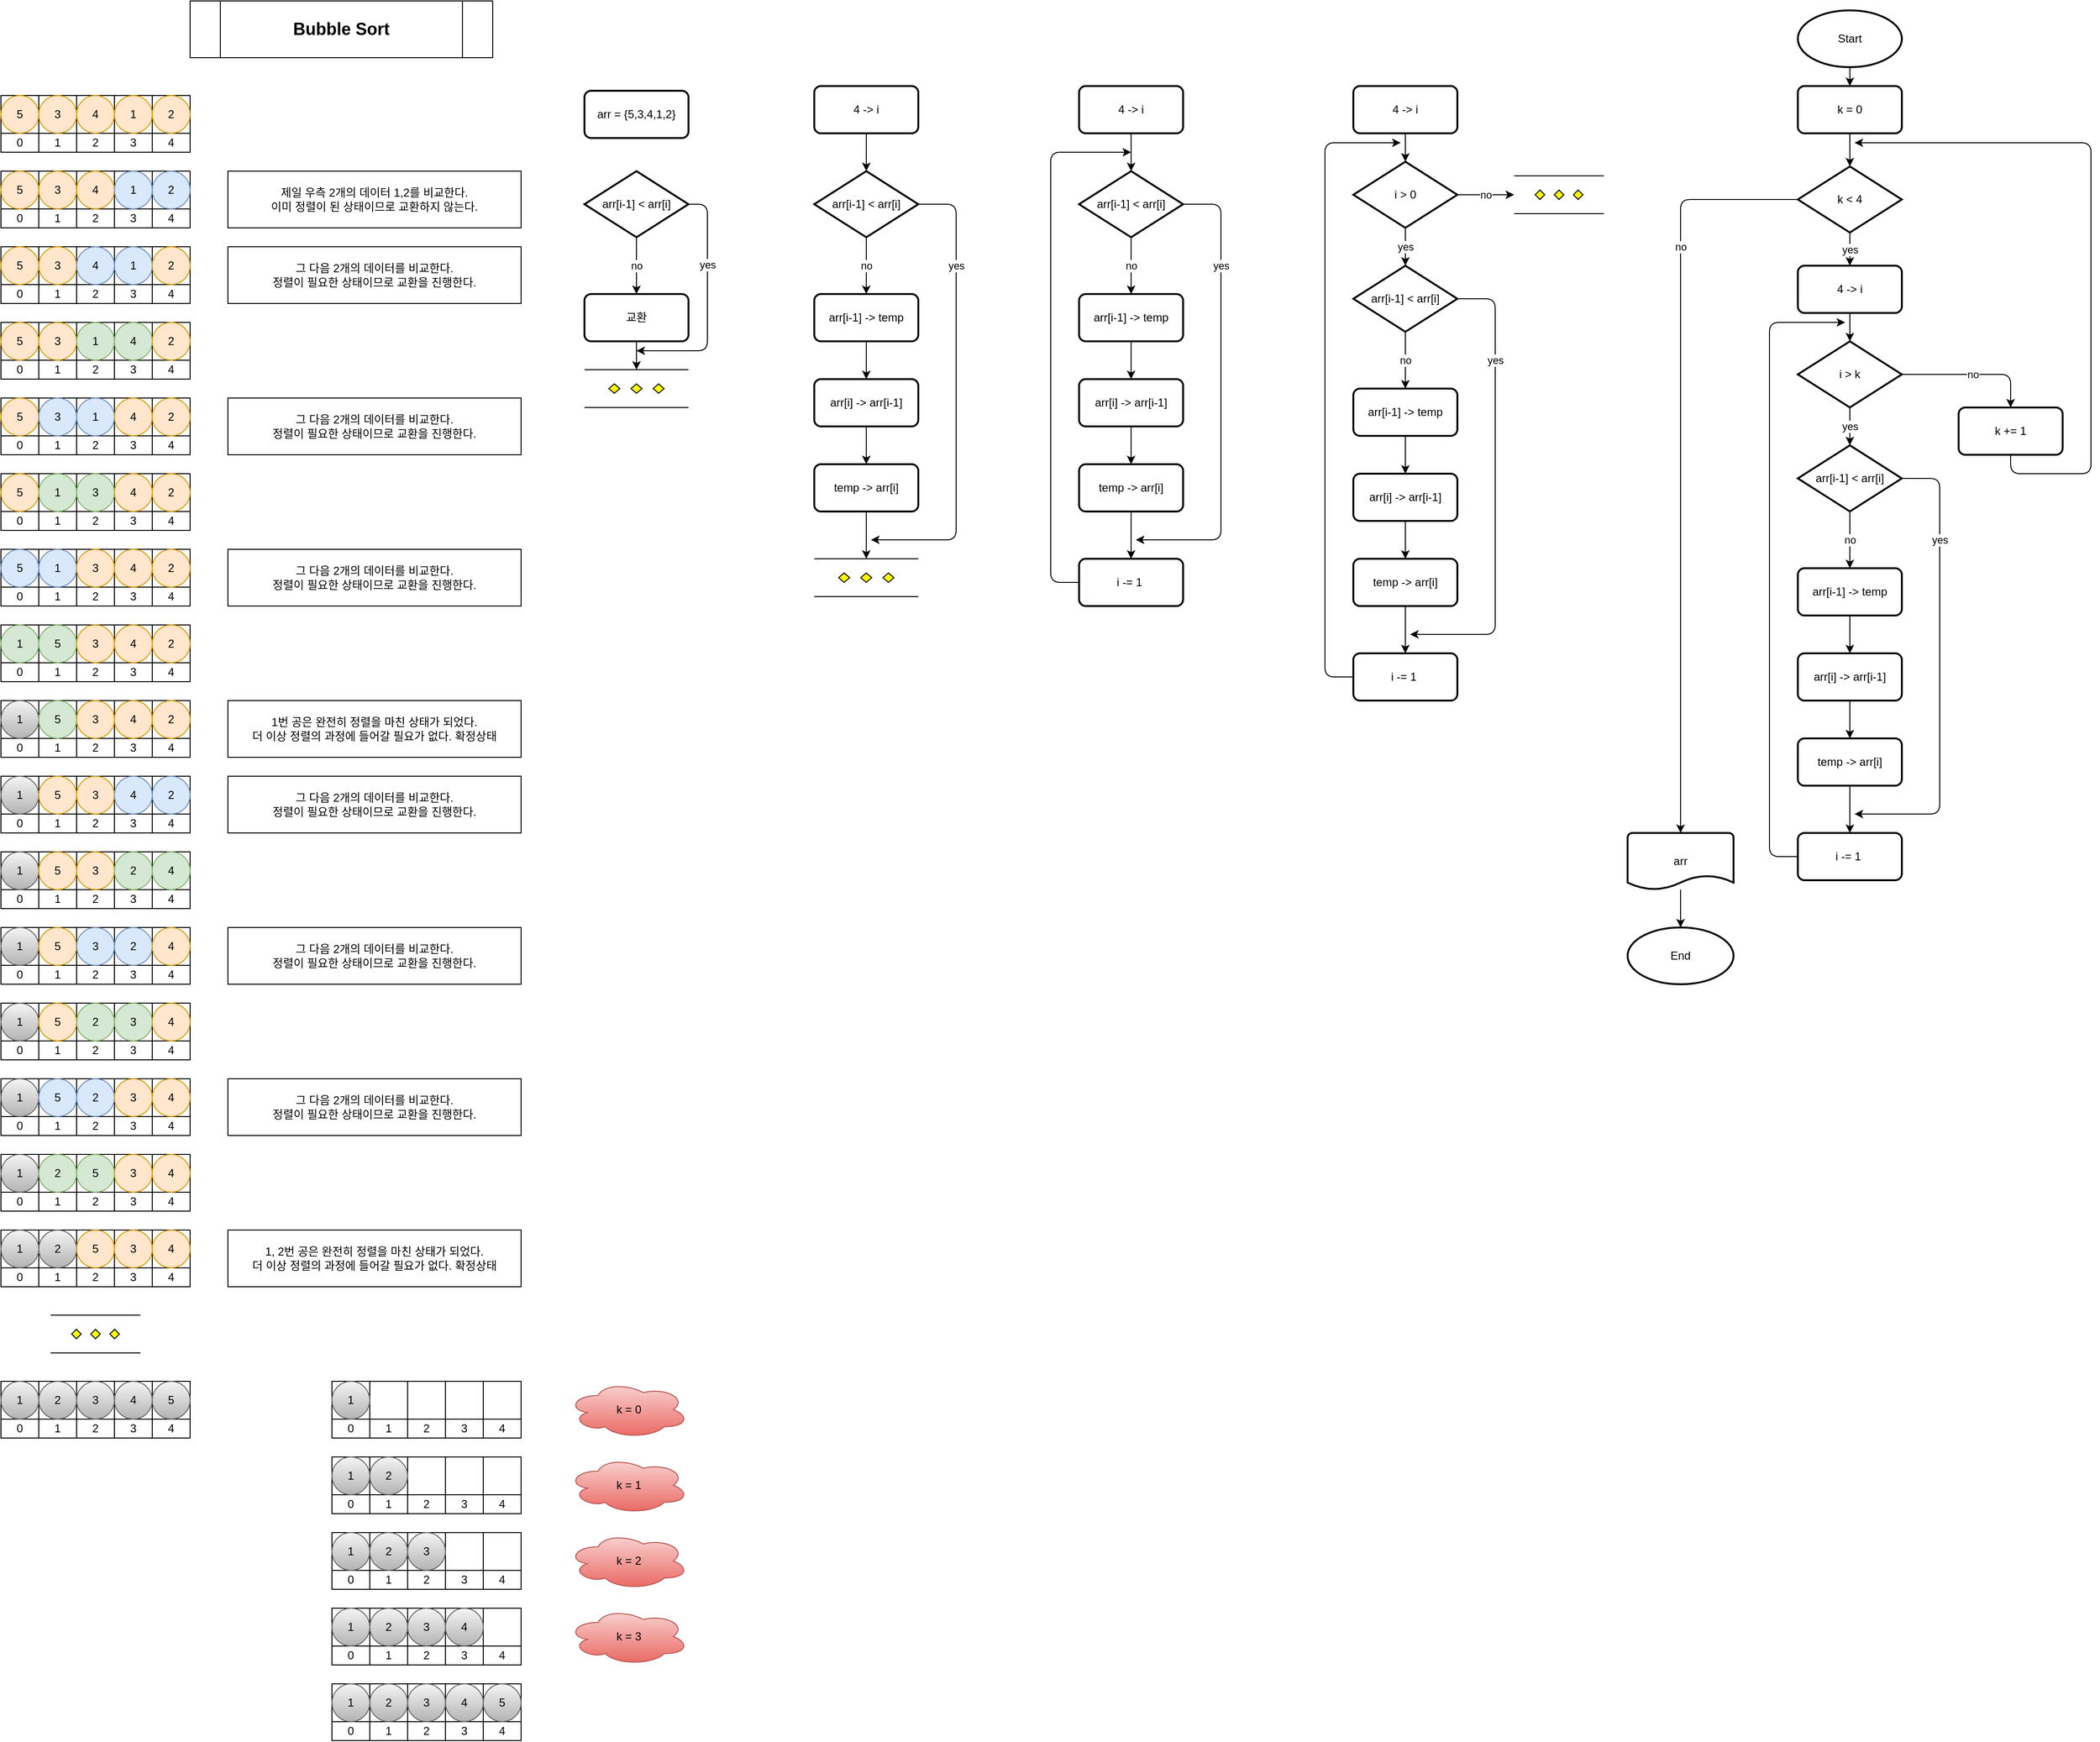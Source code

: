 <mxfile version="13.9.9" type="device"><diagram id="tpSI72X1U48dYAtl0yDF" name="페이지-1"><mxGraphModel dx="669" dy="806" grid="1" gridSize="10" guides="1" tooltips="1" connect="1" arrows="1" fold="1" page="1" pageScale="1" pageWidth="827" pageHeight="1169" math="0" shadow="0"><root><mxCell id="0"/><mxCell id="1" parent="0"/><mxCell id="rEa-55sufoPkP7YJKoNZ-1" value="Bubble Sort" style="shape=process;whiteSpace=wrap;html=1;backgroundOutline=1;fontStyle=1;fontSize=18;" vertex="1" parent="1"><mxGeometry x="280" y="20" width="320" height="60" as="geometry"/></mxCell><mxCell id="rEa-55sufoPkP7YJKoNZ-2" value="" style="whiteSpace=wrap;html=1;aspect=fixed;rounded=0;sketch=0;" vertex="1" parent="1"><mxGeometry x="80" y="120" width="40" height="40" as="geometry"/></mxCell><mxCell id="rEa-55sufoPkP7YJKoNZ-3" value="" style="whiteSpace=wrap;html=1;aspect=fixed;rounded=0;sketch=0;" vertex="1" parent="1"><mxGeometry x="120" y="120" width="40" height="40" as="geometry"/></mxCell><mxCell id="rEa-55sufoPkP7YJKoNZ-4" value="" style="whiteSpace=wrap;html=1;aspect=fixed;rounded=0;sketch=0;" vertex="1" parent="1"><mxGeometry x="160" y="120" width="40" height="40" as="geometry"/></mxCell><mxCell id="rEa-55sufoPkP7YJKoNZ-5" value="" style="whiteSpace=wrap;html=1;aspect=fixed;rounded=0;sketch=0;" vertex="1" parent="1"><mxGeometry x="200" y="120" width="40" height="40" as="geometry"/></mxCell><mxCell id="rEa-55sufoPkP7YJKoNZ-6" value="" style="whiteSpace=wrap;html=1;aspect=fixed;rounded=0;sketch=0;" vertex="1" parent="1"><mxGeometry x="240" y="120" width="40" height="40" as="geometry"/></mxCell><mxCell id="rEa-55sufoPkP7YJKoNZ-8" value="0" style="rounded=0;whiteSpace=wrap;html=1;sketch=0;" vertex="1" parent="1"><mxGeometry x="80" y="160" width="40" height="20" as="geometry"/></mxCell><mxCell id="rEa-55sufoPkP7YJKoNZ-9" value="1" style="rounded=0;whiteSpace=wrap;html=1;sketch=0;" vertex="1" parent="1"><mxGeometry x="120" y="160" width="40" height="20" as="geometry"/></mxCell><mxCell id="rEa-55sufoPkP7YJKoNZ-12" value="2" style="rounded=0;whiteSpace=wrap;html=1;sketch=0;" vertex="1" parent="1"><mxGeometry x="160" y="160" width="40" height="20" as="geometry"/></mxCell><mxCell id="rEa-55sufoPkP7YJKoNZ-13" value="3" style="rounded=0;whiteSpace=wrap;html=1;sketch=0;" vertex="1" parent="1"><mxGeometry x="200" y="160" width="40" height="20" as="geometry"/></mxCell><mxCell id="rEa-55sufoPkP7YJKoNZ-14" value="4" style="rounded=0;whiteSpace=wrap;html=1;sketch=0;" vertex="1" parent="1"><mxGeometry x="240" y="160" width="40" height="20" as="geometry"/></mxCell><mxCell id="rEa-55sufoPkP7YJKoNZ-15" value="5" style="ellipse;whiteSpace=wrap;html=1;aspect=fixed;rounded=0;sketch=0;fillColor=#ffe6cc;strokeColor=#d79b00;" vertex="1" parent="1"><mxGeometry x="80" y="120" width="40" height="40" as="geometry"/></mxCell><mxCell id="rEa-55sufoPkP7YJKoNZ-16" value="3" style="ellipse;whiteSpace=wrap;html=1;aspect=fixed;rounded=0;sketch=0;fillColor=#ffe6cc;strokeColor=#d79b00;" vertex="1" parent="1"><mxGeometry x="120" y="120" width="40" height="40" as="geometry"/></mxCell><mxCell id="rEa-55sufoPkP7YJKoNZ-17" value="4" style="ellipse;whiteSpace=wrap;html=1;aspect=fixed;rounded=0;sketch=0;fillColor=#ffe6cc;strokeColor=#d79b00;" vertex="1" parent="1"><mxGeometry x="160" y="120" width="40" height="40" as="geometry"/></mxCell><mxCell id="rEa-55sufoPkP7YJKoNZ-18" value="1" style="ellipse;whiteSpace=wrap;html=1;aspect=fixed;rounded=0;sketch=0;fillColor=#ffe6cc;strokeColor=#d79b00;" vertex="1" parent="1"><mxGeometry x="200" y="120" width="40" height="40" as="geometry"/></mxCell><mxCell id="rEa-55sufoPkP7YJKoNZ-19" value="2" style="ellipse;whiteSpace=wrap;html=1;aspect=fixed;rounded=0;sketch=0;fillColor=#ffe6cc;strokeColor=#d79b00;" vertex="1" parent="1"><mxGeometry x="240" y="120" width="40" height="40" as="geometry"/></mxCell><mxCell id="rEa-55sufoPkP7YJKoNZ-20" value="" style="whiteSpace=wrap;html=1;aspect=fixed;rounded=0;sketch=0;" vertex="1" parent="1"><mxGeometry x="80" y="200" width="40" height="40" as="geometry"/></mxCell><mxCell id="rEa-55sufoPkP7YJKoNZ-21" value="" style="whiteSpace=wrap;html=1;aspect=fixed;rounded=0;sketch=0;" vertex="1" parent="1"><mxGeometry x="120" y="200" width="40" height="40" as="geometry"/></mxCell><mxCell id="rEa-55sufoPkP7YJKoNZ-22" value="" style="whiteSpace=wrap;html=1;aspect=fixed;rounded=0;sketch=0;" vertex="1" parent="1"><mxGeometry x="160" y="200" width="40" height="40" as="geometry"/></mxCell><mxCell id="rEa-55sufoPkP7YJKoNZ-23" value="" style="whiteSpace=wrap;html=1;aspect=fixed;rounded=0;sketch=0;" vertex="1" parent="1"><mxGeometry x="200" y="200" width="40" height="40" as="geometry"/></mxCell><mxCell id="rEa-55sufoPkP7YJKoNZ-24" value="" style="whiteSpace=wrap;html=1;aspect=fixed;rounded=0;sketch=0;" vertex="1" parent="1"><mxGeometry x="240" y="200" width="40" height="40" as="geometry"/></mxCell><mxCell id="rEa-55sufoPkP7YJKoNZ-25" value="0" style="rounded=0;whiteSpace=wrap;html=1;sketch=0;" vertex="1" parent="1"><mxGeometry x="80" y="240" width="40" height="20" as="geometry"/></mxCell><mxCell id="rEa-55sufoPkP7YJKoNZ-26" value="1" style="rounded=0;whiteSpace=wrap;html=1;sketch=0;" vertex="1" parent="1"><mxGeometry x="120" y="240" width="40" height="20" as="geometry"/></mxCell><mxCell id="rEa-55sufoPkP7YJKoNZ-27" value="2" style="rounded=0;whiteSpace=wrap;html=1;sketch=0;" vertex="1" parent="1"><mxGeometry x="160" y="240" width="40" height="20" as="geometry"/></mxCell><mxCell id="rEa-55sufoPkP7YJKoNZ-28" value="3" style="rounded=0;whiteSpace=wrap;html=1;sketch=0;" vertex="1" parent="1"><mxGeometry x="200" y="240" width="40" height="20" as="geometry"/></mxCell><mxCell id="rEa-55sufoPkP7YJKoNZ-29" value="4" style="rounded=0;whiteSpace=wrap;html=1;sketch=0;" vertex="1" parent="1"><mxGeometry x="240" y="240" width="40" height="20" as="geometry"/></mxCell><mxCell id="rEa-55sufoPkP7YJKoNZ-30" value="5" style="ellipse;whiteSpace=wrap;html=1;aspect=fixed;rounded=0;sketch=0;fillColor=#ffe6cc;strokeColor=#d79b00;" vertex="1" parent="1"><mxGeometry x="80" y="200" width="40" height="40" as="geometry"/></mxCell><mxCell id="rEa-55sufoPkP7YJKoNZ-31" value="3" style="ellipse;whiteSpace=wrap;html=1;aspect=fixed;rounded=0;sketch=0;fillColor=#ffe6cc;strokeColor=#d79b00;" vertex="1" parent="1"><mxGeometry x="120" y="200" width="40" height="40" as="geometry"/></mxCell><mxCell id="rEa-55sufoPkP7YJKoNZ-32" value="4" style="ellipse;whiteSpace=wrap;html=1;aspect=fixed;rounded=0;sketch=0;fillColor=#ffe6cc;strokeColor=#d79b00;" vertex="1" parent="1"><mxGeometry x="160" y="200" width="40" height="40" as="geometry"/></mxCell><mxCell id="rEa-55sufoPkP7YJKoNZ-33" value="1" style="ellipse;whiteSpace=wrap;html=1;aspect=fixed;rounded=0;sketch=0;fillColor=#dae8fc;strokeColor=#6c8ebf;" vertex="1" parent="1"><mxGeometry x="200" y="200" width="40" height="40" as="geometry"/></mxCell><mxCell id="rEa-55sufoPkP7YJKoNZ-34" value="2" style="ellipse;whiteSpace=wrap;html=1;aspect=fixed;rounded=0;sketch=0;fillColor=#dae8fc;strokeColor=#6c8ebf;" vertex="1" parent="1"><mxGeometry x="240" y="200" width="40" height="40" as="geometry"/></mxCell><mxCell id="rEa-55sufoPkP7YJKoNZ-35" value="제일 우측 2개의 데이터 1,2를 비교한다.&lt;br&gt;이미 정렬이 된 상태이므로 교환하지 않는다." style="rounded=0;whiteSpace=wrap;html=1;sketch=0;" vertex="1" parent="1"><mxGeometry x="320" y="200" width="310" height="60" as="geometry"/></mxCell><mxCell id="rEa-55sufoPkP7YJKoNZ-36" value="" style="whiteSpace=wrap;html=1;aspect=fixed;rounded=0;sketch=0;" vertex="1" parent="1"><mxGeometry x="80" y="280" width="40" height="40" as="geometry"/></mxCell><mxCell id="rEa-55sufoPkP7YJKoNZ-37" value="" style="whiteSpace=wrap;html=1;aspect=fixed;rounded=0;sketch=0;" vertex="1" parent="1"><mxGeometry x="120" y="280" width="40" height="40" as="geometry"/></mxCell><mxCell id="rEa-55sufoPkP7YJKoNZ-38" value="" style="whiteSpace=wrap;html=1;aspect=fixed;rounded=0;sketch=0;" vertex="1" parent="1"><mxGeometry x="160" y="280" width="40" height="40" as="geometry"/></mxCell><mxCell id="rEa-55sufoPkP7YJKoNZ-39" value="" style="whiteSpace=wrap;html=1;aspect=fixed;rounded=0;sketch=0;" vertex="1" parent="1"><mxGeometry x="200" y="280" width="40" height="40" as="geometry"/></mxCell><mxCell id="rEa-55sufoPkP7YJKoNZ-40" value="" style="whiteSpace=wrap;html=1;aspect=fixed;rounded=0;sketch=0;" vertex="1" parent="1"><mxGeometry x="240" y="280" width="40" height="40" as="geometry"/></mxCell><mxCell id="rEa-55sufoPkP7YJKoNZ-41" value="0" style="rounded=0;whiteSpace=wrap;html=1;sketch=0;" vertex="1" parent="1"><mxGeometry x="80" y="320" width="40" height="20" as="geometry"/></mxCell><mxCell id="rEa-55sufoPkP7YJKoNZ-42" value="1" style="rounded=0;whiteSpace=wrap;html=1;sketch=0;" vertex="1" parent="1"><mxGeometry x="120" y="320" width="40" height="20" as="geometry"/></mxCell><mxCell id="rEa-55sufoPkP7YJKoNZ-43" value="2" style="rounded=0;whiteSpace=wrap;html=1;sketch=0;" vertex="1" parent="1"><mxGeometry x="160" y="320" width="40" height="20" as="geometry"/></mxCell><mxCell id="rEa-55sufoPkP7YJKoNZ-44" value="3" style="rounded=0;whiteSpace=wrap;html=1;sketch=0;" vertex="1" parent="1"><mxGeometry x="200" y="320" width="40" height="20" as="geometry"/></mxCell><mxCell id="rEa-55sufoPkP7YJKoNZ-45" value="4" style="rounded=0;whiteSpace=wrap;html=1;sketch=0;" vertex="1" parent="1"><mxGeometry x="240" y="320" width="40" height="20" as="geometry"/></mxCell><mxCell id="rEa-55sufoPkP7YJKoNZ-46" value="5" style="ellipse;whiteSpace=wrap;html=1;aspect=fixed;rounded=0;sketch=0;fillColor=#ffe6cc;strokeColor=#d79b00;" vertex="1" parent="1"><mxGeometry x="80" y="280" width="40" height="40" as="geometry"/></mxCell><mxCell id="rEa-55sufoPkP7YJKoNZ-47" value="3" style="ellipse;whiteSpace=wrap;html=1;aspect=fixed;rounded=0;sketch=0;fillColor=#ffe6cc;strokeColor=#d79b00;" vertex="1" parent="1"><mxGeometry x="120" y="280" width="40" height="40" as="geometry"/></mxCell><mxCell id="rEa-55sufoPkP7YJKoNZ-48" value="4" style="ellipse;whiteSpace=wrap;html=1;aspect=fixed;rounded=0;sketch=0;fillColor=#dae8fc;strokeColor=#6c8ebf;" vertex="1" parent="1"><mxGeometry x="160" y="280" width="40" height="40" as="geometry"/></mxCell><mxCell id="rEa-55sufoPkP7YJKoNZ-49" value="1" style="ellipse;whiteSpace=wrap;html=1;aspect=fixed;rounded=0;sketch=0;fillColor=#dae8fc;strokeColor=#6c8ebf;" vertex="1" parent="1"><mxGeometry x="200" y="280" width="40" height="40" as="geometry"/></mxCell><mxCell id="rEa-55sufoPkP7YJKoNZ-50" value="2" style="ellipse;whiteSpace=wrap;html=1;aspect=fixed;rounded=0;sketch=0;fillColor=#ffe6cc;strokeColor=#d79b00;" vertex="1" parent="1"><mxGeometry x="240" y="280" width="40" height="40" as="geometry"/></mxCell><mxCell id="rEa-55sufoPkP7YJKoNZ-52" value="" style="whiteSpace=wrap;html=1;aspect=fixed;rounded=0;sketch=0;" vertex="1" parent="1"><mxGeometry x="80" y="360" width="40" height="40" as="geometry"/></mxCell><mxCell id="rEa-55sufoPkP7YJKoNZ-53" value="" style="whiteSpace=wrap;html=1;aspect=fixed;rounded=0;sketch=0;" vertex="1" parent="1"><mxGeometry x="120" y="360" width="40" height="40" as="geometry"/></mxCell><mxCell id="rEa-55sufoPkP7YJKoNZ-54" value="" style="whiteSpace=wrap;html=1;aspect=fixed;rounded=0;sketch=0;" vertex="1" parent="1"><mxGeometry x="160" y="360" width="40" height="40" as="geometry"/></mxCell><mxCell id="rEa-55sufoPkP7YJKoNZ-55" value="" style="whiteSpace=wrap;html=1;aspect=fixed;rounded=0;sketch=0;" vertex="1" parent="1"><mxGeometry x="200" y="360" width="40" height="40" as="geometry"/></mxCell><mxCell id="rEa-55sufoPkP7YJKoNZ-56" value="" style="whiteSpace=wrap;html=1;aspect=fixed;rounded=0;sketch=0;" vertex="1" parent="1"><mxGeometry x="240" y="360" width="40" height="40" as="geometry"/></mxCell><mxCell id="rEa-55sufoPkP7YJKoNZ-57" value="0" style="rounded=0;whiteSpace=wrap;html=1;sketch=0;" vertex="1" parent="1"><mxGeometry x="80" y="400" width="40" height="20" as="geometry"/></mxCell><mxCell id="rEa-55sufoPkP7YJKoNZ-58" value="1" style="rounded=0;whiteSpace=wrap;html=1;sketch=0;" vertex="1" parent="1"><mxGeometry x="120" y="400" width="40" height="20" as="geometry"/></mxCell><mxCell id="rEa-55sufoPkP7YJKoNZ-59" value="2" style="rounded=0;whiteSpace=wrap;html=1;sketch=0;" vertex="1" parent="1"><mxGeometry x="160" y="400" width="40" height="20" as="geometry"/></mxCell><mxCell id="rEa-55sufoPkP7YJKoNZ-60" value="3" style="rounded=0;whiteSpace=wrap;html=1;sketch=0;" vertex="1" parent="1"><mxGeometry x="200" y="400" width="40" height="20" as="geometry"/></mxCell><mxCell id="rEa-55sufoPkP7YJKoNZ-61" value="4" style="rounded=0;whiteSpace=wrap;html=1;sketch=0;" vertex="1" parent="1"><mxGeometry x="240" y="400" width="40" height="20" as="geometry"/></mxCell><mxCell id="rEa-55sufoPkP7YJKoNZ-62" value="5" style="ellipse;whiteSpace=wrap;html=1;aspect=fixed;rounded=0;sketch=0;fillColor=#ffe6cc;strokeColor=#d79b00;" vertex="1" parent="1"><mxGeometry x="80" y="360" width="40" height="40" as="geometry"/></mxCell><mxCell id="rEa-55sufoPkP7YJKoNZ-63" value="3" style="ellipse;whiteSpace=wrap;html=1;aspect=fixed;rounded=0;sketch=0;fillColor=#ffe6cc;strokeColor=#d79b00;" vertex="1" parent="1"><mxGeometry x="120" y="360" width="40" height="40" as="geometry"/></mxCell><mxCell id="rEa-55sufoPkP7YJKoNZ-64" value="1" style="ellipse;whiteSpace=wrap;html=1;aspect=fixed;rounded=0;sketch=0;fillColor=#d5e8d4;strokeColor=#82b366;" vertex="1" parent="1"><mxGeometry x="160" y="360" width="40" height="40" as="geometry"/></mxCell><mxCell id="rEa-55sufoPkP7YJKoNZ-65" value="4" style="ellipse;whiteSpace=wrap;html=1;aspect=fixed;rounded=0;sketch=0;fillColor=#d5e8d4;strokeColor=#82b366;" vertex="1" parent="1"><mxGeometry x="200" y="360" width="40" height="40" as="geometry"/></mxCell><mxCell id="rEa-55sufoPkP7YJKoNZ-66" value="2" style="ellipse;whiteSpace=wrap;html=1;aspect=fixed;rounded=0;sketch=0;fillColor=#ffe6cc;strokeColor=#d79b00;" vertex="1" parent="1"><mxGeometry x="240" y="360" width="40" height="40" as="geometry"/></mxCell><mxCell id="rEa-55sufoPkP7YJKoNZ-67" value="" style="whiteSpace=wrap;html=1;aspect=fixed;rounded=0;sketch=0;" vertex="1" parent="1"><mxGeometry x="80" y="440" width="40" height="40" as="geometry"/></mxCell><mxCell id="rEa-55sufoPkP7YJKoNZ-68" value="" style="whiteSpace=wrap;html=1;aspect=fixed;rounded=0;sketch=0;" vertex="1" parent="1"><mxGeometry x="120" y="440" width="40" height="40" as="geometry"/></mxCell><mxCell id="rEa-55sufoPkP7YJKoNZ-69" value="" style="whiteSpace=wrap;html=1;aspect=fixed;rounded=0;sketch=0;" vertex="1" parent="1"><mxGeometry x="160" y="440" width="40" height="40" as="geometry"/></mxCell><mxCell id="rEa-55sufoPkP7YJKoNZ-70" value="" style="whiteSpace=wrap;html=1;aspect=fixed;rounded=0;sketch=0;" vertex="1" parent="1"><mxGeometry x="200" y="440" width="40" height="40" as="geometry"/></mxCell><mxCell id="rEa-55sufoPkP7YJKoNZ-71" value="" style="whiteSpace=wrap;html=1;aspect=fixed;rounded=0;sketch=0;" vertex="1" parent="1"><mxGeometry x="240" y="440" width="40" height="40" as="geometry"/></mxCell><mxCell id="rEa-55sufoPkP7YJKoNZ-72" value="0" style="rounded=0;whiteSpace=wrap;html=1;sketch=0;" vertex="1" parent="1"><mxGeometry x="80" y="480" width="40" height="20" as="geometry"/></mxCell><mxCell id="rEa-55sufoPkP7YJKoNZ-73" value="1" style="rounded=0;whiteSpace=wrap;html=1;sketch=0;" vertex="1" parent="1"><mxGeometry x="120" y="480" width="40" height="20" as="geometry"/></mxCell><mxCell id="rEa-55sufoPkP7YJKoNZ-74" value="2" style="rounded=0;whiteSpace=wrap;html=1;sketch=0;" vertex="1" parent="1"><mxGeometry x="160" y="480" width="40" height="20" as="geometry"/></mxCell><mxCell id="rEa-55sufoPkP7YJKoNZ-75" value="3" style="rounded=0;whiteSpace=wrap;html=1;sketch=0;" vertex="1" parent="1"><mxGeometry x="200" y="480" width="40" height="20" as="geometry"/></mxCell><mxCell id="rEa-55sufoPkP7YJKoNZ-76" value="4" style="rounded=0;whiteSpace=wrap;html=1;sketch=0;" vertex="1" parent="1"><mxGeometry x="240" y="480" width="40" height="20" as="geometry"/></mxCell><mxCell id="rEa-55sufoPkP7YJKoNZ-77" value="5" style="ellipse;whiteSpace=wrap;html=1;aspect=fixed;rounded=0;sketch=0;fillColor=#ffe6cc;strokeColor=#d79b00;" vertex="1" parent="1"><mxGeometry x="80" y="440" width="40" height="40" as="geometry"/></mxCell><mxCell id="rEa-55sufoPkP7YJKoNZ-78" value="3" style="ellipse;whiteSpace=wrap;html=1;aspect=fixed;rounded=0;sketch=0;fillColor=#dae8fc;strokeColor=#6c8ebf;" vertex="1" parent="1"><mxGeometry x="120" y="440" width="40" height="40" as="geometry"/></mxCell><mxCell id="rEa-55sufoPkP7YJKoNZ-79" value="1" style="ellipse;whiteSpace=wrap;html=1;aspect=fixed;rounded=0;sketch=0;fillColor=#dae8fc;strokeColor=#6c8ebf;" vertex="1" parent="1"><mxGeometry x="160" y="440" width="40" height="40" as="geometry"/></mxCell><mxCell id="rEa-55sufoPkP7YJKoNZ-80" value="4" style="ellipse;whiteSpace=wrap;html=1;aspect=fixed;rounded=0;sketch=0;fillColor=#ffe6cc;strokeColor=#d79b00;" vertex="1" parent="1"><mxGeometry x="200" y="440" width="40" height="40" as="geometry"/></mxCell><mxCell id="rEa-55sufoPkP7YJKoNZ-81" value="2" style="ellipse;whiteSpace=wrap;html=1;aspect=fixed;rounded=0;sketch=0;fillColor=#ffe6cc;strokeColor=#d79b00;" vertex="1" parent="1"><mxGeometry x="240" y="440" width="40" height="40" as="geometry"/></mxCell><mxCell id="rEa-55sufoPkP7YJKoNZ-82" value="" style="whiteSpace=wrap;html=1;aspect=fixed;rounded=0;sketch=0;" vertex="1" parent="1"><mxGeometry x="80" y="520" width="40" height="40" as="geometry"/></mxCell><mxCell id="rEa-55sufoPkP7YJKoNZ-83" value="" style="whiteSpace=wrap;html=1;aspect=fixed;rounded=0;sketch=0;" vertex="1" parent="1"><mxGeometry x="120" y="520" width="40" height="40" as="geometry"/></mxCell><mxCell id="rEa-55sufoPkP7YJKoNZ-84" value="" style="whiteSpace=wrap;html=1;aspect=fixed;rounded=0;sketch=0;" vertex="1" parent="1"><mxGeometry x="160" y="520" width="40" height="40" as="geometry"/></mxCell><mxCell id="rEa-55sufoPkP7YJKoNZ-85" value="" style="whiteSpace=wrap;html=1;aspect=fixed;rounded=0;sketch=0;" vertex="1" parent="1"><mxGeometry x="200" y="520" width="40" height="40" as="geometry"/></mxCell><mxCell id="rEa-55sufoPkP7YJKoNZ-86" value="" style="whiteSpace=wrap;html=1;aspect=fixed;rounded=0;sketch=0;" vertex="1" parent="1"><mxGeometry x="240" y="520" width="40" height="40" as="geometry"/></mxCell><mxCell id="rEa-55sufoPkP7YJKoNZ-87" value="0" style="rounded=0;whiteSpace=wrap;html=1;sketch=0;" vertex="1" parent="1"><mxGeometry x="80" y="560" width="40" height="20" as="geometry"/></mxCell><mxCell id="rEa-55sufoPkP7YJKoNZ-88" value="1" style="rounded=0;whiteSpace=wrap;html=1;sketch=0;" vertex="1" parent="1"><mxGeometry x="120" y="560" width="40" height="20" as="geometry"/></mxCell><mxCell id="rEa-55sufoPkP7YJKoNZ-89" value="2" style="rounded=0;whiteSpace=wrap;html=1;sketch=0;" vertex="1" parent="1"><mxGeometry x="160" y="560" width="40" height="20" as="geometry"/></mxCell><mxCell id="rEa-55sufoPkP7YJKoNZ-90" value="3" style="rounded=0;whiteSpace=wrap;html=1;sketch=0;" vertex="1" parent="1"><mxGeometry x="200" y="560" width="40" height="20" as="geometry"/></mxCell><mxCell id="rEa-55sufoPkP7YJKoNZ-91" value="4" style="rounded=0;whiteSpace=wrap;html=1;sketch=0;" vertex="1" parent="1"><mxGeometry x="240" y="560" width="40" height="20" as="geometry"/></mxCell><mxCell id="rEa-55sufoPkP7YJKoNZ-92" value="5" style="ellipse;whiteSpace=wrap;html=1;aspect=fixed;rounded=0;sketch=0;fillColor=#ffe6cc;strokeColor=#d79b00;" vertex="1" parent="1"><mxGeometry x="80" y="520" width="40" height="40" as="geometry"/></mxCell><mxCell id="rEa-55sufoPkP7YJKoNZ-93" value="1" style="ellipse;whiteSpace=wrap;html=1;aspect=fixed;rounded=0;sketch=0;fillColor=#d5e8d4;strokeColor=#82b366;" vertex="1" parent="1"><mxGeometry x="120" y="520" width="40" height="40" as="geometry"/></mxCell><mxCell id="rEa-55sufoPkP7YJKoNZ-94" value="3" style="ellipse;whiteSpace=wrap;html=1;aspect=fixed;rounded=0;sketch=0;fillColor=#d5e8d4;strokeColor=#82b366;" vertex="1" parent="1"><mxGeometry x="160" y="520" width="40" height="40" as="geometry"/></mxCell><mxCell id="rEa-55sufoPkP7YJKoNZ-95" value="4" style="ellipse;whiteSpace=wrap;html=1;aspect=fixed;rounded=0;sketch=0;fillColor=#ffe6cc;strokeColor=#d79b00;" vertex="1" parent="1"><mxGeometry x="200" y="520" width="40" height="40" as="geometry"/></mxCell><mxCell id="rEa-55sufoPkP7YJKoNZ-96" value="2" style="ellipse;whiteSpace=wrap;html=1;aspect=fixed;rounded=0;sketch=0;fillColor=#ffe6cc;strokeColor=#d79b00;" vertex="1" parent="1"><mxGeometry x="240" y="520" width="40" height="40" as="geometry"/></mxCell><mxCell id="rEa-55sufoPkP7YJKoNZ-97" value="그 다음 2개의 데이터를 비교한다.&lt;br&gt;정렬이 필요한 상태이므로 교환을 진행한다." style="rounded=0;whiteSpace=wrap;html=1;sketch=0;" vertex="1" parent="1"><mxGeometry x="320" y="440" width="310" height="60" as="geometry"/></mxCell><mxCell id="rEa-55sufoPkP7YJKoNZ-98" value="" style="whiteSpace=wrap;html=1;aspect=fixed;rounded=0;sketch=0;" vertex="1" parent="1"><mxGeometry x="80" y="600" width="40" height="40" as="geometry"/></mxCell><mxCell id="rEa-55sufoPkP7YJKoNZ-99" value="" style="whiteSpace=wrap;html=1;aspect=fixed;rounded=0;sketch=0;" vertex="1" parent="1"><mxGeometry x="120" y="600" width="40" height="40" as="geometry"/></mxCell><mxCell id="rEa-55sufoPkP7YJKoNZ-100" value="" style="whiteSpace=wrap;html=1;aspect=fixed;rounded=0;sketch=0;" vertex="1" parent="1"><mxGeometry x="160" y="600" width="40" height="40" as="geometry"/></mxCell><mxCell id="rEa-55sufoPkP7YJKoNZ-101" value="" style="whiteSpace=wrap;html=1;aspect=fixed;rounded=0;sketch=0;" vertex="1" parent="1"><mxGeometry x="200" y="600" width="40" height="40" as="geometry"/></mxCell><mxCell id="rEa-55sufoPkP7YJKoNZ-102" value="" style="whiteSpace=wrap;html=1;aspect=fixed;rounded=0;sketch=0;" vertex="1" parent="1"><mxGeometry x="240" y="600" width="40" height="40" as="geometry"/></mxCell><mxCell id="rEa-55sufoPkP7YJKoNZ-103" value="0" style="rounded=0;whiteSpace=wrap;html=1;sketch=0;" vertex="1" parent="1"><mxGeometry x="80" y="640" width="40" height="20" as="geometry"/></mxCell><mxCell id="rEa-55sufoPkP7YJKoNZ-104" value="1" style="rounded=0;whiteSpace=wrap;html=1;sketch=0;" vertex="1" parent="1"><mxGeometry x="120" y="640" width="40" height="20" as="geometry"/></mxCell><mxCell id="rEa-55sufoPkP7YJKoNZ-105" value="2" style="rounded=0;whiteSpace=wrap;html=1;sketch=0;" vertex="1" parent="1"><mxGeometry x="160" y="640" width="40" height="20" as="geometry"/></mxCell><mxCell id="rEa-55sufoPkP7YJKoNZ-106" value="3" style="rounded=0;whiteSpace=wrap;html=1;sketch=0;" vertex="1" parent="1"><mxGeometry x="200" y="640" width="40" height="20" as="geometry"/></mxCell><mxCell id="rEa-55sufoPkP7YJKoNZ-107" value="4" style="rounded=0;whiteSpace=wrap;html=1;sketch=0;" vertex="1" parent="1"><mxGeometry x="240" y="640" width="40" height="20" as="geometry"/></mxCell><mxCell id="rEa-55sufoPkP7YJKoNZ-108" value="5" style="ellipse;whiteSpace=wrap;html=1;aspect=fixed;rounded=0;sketch=0;fillColor=#dae8fc;strokeColor=#6c8ebf;" vertex="1" parent="1"><mxGeometry x="80" y="600" width="40" height="40" as="geometry"/></mxCell><mxCell id="rEa-55sufoPkP7YJKoNZ-109" value="1" style="ellipse;whiteSpace=wrap;html=1;aspect=fixed;rounded=0;sketch=0;fillColor=#dae8fc;strokeColor=#6c8ebf;" vertex="1" parent="1"><mxGeometry x="120" y="600" width="40" height="40" as="geometry"/></mxCell><mxCell id="rEa-55sufoPkP7YJKoNZ-110" value="3" style="ellipse;whiteSpace=wrap;html=1;aspect=fixed;rounded=0;sketch=0;fillColor=#ffe6cc;strokeColor=#d79b00;" vertex="1" parent="1"><mxGeometry x="160" y="600" width="40" height="40" as="geometry"/></mxCell><mxCell id="rEa-55sufoPkP7YJKoNZ-111" value="4" style="ellipse;whiteSpace=wrap;html=1;aspect=fixed;rounded=0;sketch=0;fillColor=#ffe6cc;strokeColor=#d79b00;" vertex="1" parent="1"><mxGeometry x="200" y="600" width="40" height="40" as="geometry"/></mxCell><mxCell id="rEa-55sufoPkP7YJKoNZ-112" value="2" style="ellipse;whiteSpace=wrap;html=1;aspect=fixed;rounded=0;sketch=0;fillColor=#ffe6cc;strokeColor=#d79b00;" vertex="1" parent="1"><mxGeometry x="240" y="600" width="40" height="40" as="geometry"/></mxCell><mxCell id="rEa-55sufoPkP7YJKoNZ-113" value="" style="whiteSpace=wrap;html=1;aspect=fixed;rounded=0;sketch=0;" vertex="1" parent="1"><mxGeometry x="80" y="680" width="40" height="40" as="geometry"/></mxCell><mxCell id="rEa-55sufoPkP7YJKoNZ-114" value="" style="whiteSpace=wrap;html=1;aspect=fixed;rounded=0;sketch=0;" vertex="1" parent="1"><mxGeometry x="120" y="680" width="40" height="40" as="geometry"/></mxCell><mxCell id="rEa-55sufoPkP7YJKoNZ-115" value="" style="whiteSpace=wrap;html=1;aspect=fixed;rounded=0;sketch=0;" vertex="1" parent="1"><mxGeometry x="160" y="680" width="40" height="40" as="geometry"/></mxCell><mxCell id="rEa-55sufoPkP7YJKoNZ-116" value="" style="whiteSpace=wrap;html=1;aspect=fixed;rounded=0;sketch=0;" vertex="1" parent="1"><mxGeometry x="200" y="680" width="40" height="40" as="geometry"/></mxCell><mxCell id="rEa-55sufoPkP7YJKoNZ-117" value="" style="whiteSpace=wrap;html=1;aspect=fixed;rounded=0;sketch=0;" vertex="1" parent="1"><mxGeometry x="240" y="680" width="40" height="40" as="geometry"/></mxCell><mxCell id="rEa-55sufoPkP7YJKoNZ-118" value="0" style="rounded=0;whiteSpace=wrap;html=1;sketch=0;" vertex="1" parent="1"><mxGeometry x="80" y="720" width="40" height="20" as="geometry"/></mxCell><mxCell id="rEa-55sufoPkP7YJKoNZ-119" value="1" style="rounded=0;whiteSpace=wrap;html=1;sketch=0;" vertex="1" parent="1"><mxGeometry x="120" y="720" width="40" height="20" as="geometry"/></mxCell><mxCell id="rEa-55sufoPkP7YJKoNZ-120" value="2" style="rounded=0;whiteSpace=wrap;html=1;sketch=0;" vertex="1" parent="1"><mxGeometry x="160" y="720" width="40" height="20" as="geometry"/></mxCell><mxCell id="rEa-55sufoPkP7YJKoNZ-121" value="3" style="rounded=0;whiteSpace=wrap;html=1;sketch=0;" vertex="1" parent="1"><mxGeometry x="200" y="720" width="40" height="20" as="geometry"/></mxCell><mxCell id="rEa-55sufoPkP7YJKoNZ-122" value="4" style="rounded=0;whiteSpace=wrap;html=1;sketch=0;" vertex="1" parent="1"><mxGeometry x="240" y="720" width="40" height="20" as="geometry"/></mxCell><mxCell id="rEa-55sufoPkP7YJKoNZ-123" value="1" style="ellipse;whiteSpace=wrap;html=1;aspect=fixed;rounded=0;sketch=0;fillColor=#d5e8d4;strokeColor=#82b366;" vertex="1" parent="1"><mxGeometry x="80" y="680" width="40" height="40" as="geometry"/></mxCell><mxCell id="rEa-55sufoPkP7YJKoNZ-124" value="5" style="ellipse;whiteSpace=wrap;html=1;aspect=fixed;rounded=0;sketch=0;fillColor=#d5e8d4;strokeColor=#82b366;" vertex="1" parent="1"><mxGeometry x="120" y="680" width="40" height="40" as="geometry"/></mxCell><mxCell id="rEa-55sufoPkP7YJKoNZ-125" value="3" style="ellipse;whiteSpace=wrap;html=1;aspect=fixed;rounded=0;sketch=0;fillColor=#ffe6cc;strokeColor=#d79b00;" vertex="1" parent="1"><mxGeometry x="160" y="680" width="40" height="40" as="geometry"/></mxCell><mxCell id="rEa-55sufoPkP7YJKoNZ-126" value="4" style="ellipse;whiteSpace=wrap;html=1;aspect=fixed;rounded=0;sketch=0;fillColor=#ffe6cc;strokeColor=#d79b00;" vertex="1" parent="1"><mxGeometry x="200" y="680" width="40" height="40" as="geometry"/></mxCell><mxCell id="rEa-55sufoPkP7YJKoNZ-127" value="2" style="ellipse;whiteSpace=wrap;html=1;aspect=fixed;rounded=0;sketch=0;fillColor=#ffe6cc;strokeColor=#d79b00;" vertex="1" parent="1"><mxGeometry x="240" y="680" width="40" height="40" as="geometry"/></mxCell><mxCell id="rEa-55sufoPkP7YJKoNZ-128" value="" style="whiteSpace=wrap;html=1;aspect=fixed;rounded=0;sketch=0;" vertex="1" parent="1"><mxGeometry x="80" y="760" width="40" height="40" as="geometry"/></mxCell><mxCell id="rEa-55sufoPkP7YJKoNZ-129" value="" style="whiteSpace=wrap;html=1;aspect=fixed;rounded=0;sketch=0;" vertex="1" parent="1"><mxGeometry x="120" y="760" width="40" height="40" as="geometry"/></mxCell><mxCell id="rEa-55sufoPkP7YJKoNZ-130" value="" style="whiteSpace=wrap;html=1;aspect=fixed;rounded=0;sketch=0;" vertex="1" parent="1"><mxGeometry x="160" y="760" width="40" height="40" as="geometry"/></mxCell><mxCell id="rEa-55sufoPkP7YJKoNZ-131" value="" style="whiteSpace=wrap;html=1;aspect=fixed;rounded=0;sketch=0;" vertex="1" parent="1"><mxGeometry x="200" y="760" width="40" height="40" as="geometry"/></mxCell><mxCell id="rEa-55sufoPkP7YJKoNZ-132" value="" style="whiteSpace=wrap;html=1;aspect=fixed;rounded=0;sketch=0;" vertex="1" parent="1"><mxGeometry x="240" y="760" width="40" height="40" as="geometry"/></mxCell><mxCell id="rEa-55sufoPkP7YJKoNZ-133" value="0" style="rounded=0;whiteSpace=wrap;html=1;sketch=0;" vertex="1" parent="1"><mxGeometry x="80" y="800" width="40" height="20" as="geometry"/></mxCell><mxCell id="rEa-55sufoPkP7YJKoNZ-134" value="1" style="rounded=0;whiteSpace=wrap;html=1;sketch=0;" vertex="1" parent="1"><mxGeometry x="120" y="800" width="40" height="20" as="geometry"/></mxCell><mxCell id="rEa-55sufoPkP7YJKoNZ-135" value="2" style="rounded=0;whiteSpace=wrap;html=1;sketch=0;" vertex="1" parent="1"><mxGeometry x="160" y="800" width="40" height="20" as="geometry"/></mxCell><mxCell id="rEa-55sufoPkP7YJKoNZ-136" value="3" style="rounded=0;whiteSpace=wrap;html=1;sketch=0;" vertex="1" parent="1"><mxGeometry x="200" y="800" width="40" height="20" as="geometry"/></mxCell><mxCell id="rEa-55sufoPkP7YJKoNZ-137" value="4" style="rounded=0;whiteSpace=wrap;html=1;sketch=0;" vertex="1" parent="1"><mxGeometry x="240" y="800" width="40" height="20" as="geometry"/></mxCell><mxCell id="rEa-55sufoPkP7YJKoNZ-138" value="1" style="ellipse;whiteSpace=wrap;html=1;aspect=fixed;rounded=0;sketch=0;fillColor=#f5f5f5;strokeColor=#666666;gradientColor=#b3b3b3;" vertex="1" parent="1"><mxGeometry x="80" y="760" width="40" height="40" as="geometry"/></mxCell><mxCell id="rEa-55sufoPkP7YJKoNZ-139" value="5" style="ellipse;whiteSpace=wrap;html=1;aspect=fixed;rounded=0;sketch=0;fillColor=#d5e8d4;strokeColor=#82b366;" vertex="1" parent="1"><mxGeometry x="120" y="760" width="40" height="40" as="geometry"/></mxCell><mxCell id="rEa-55sufoPkP7YJKoNZ-140" value="3" style="ellipse;whiteSpace=wrap;html=1;aspect=fixed;rounded=0;sketch=0;fillColor=#ffe6cc;strokeColor=#d79b00;" vertex="1" parent="1"><mxGeometry x="160" y="760" width="40" height="40" as="geometry"/></mxCell><mxCell id="rEa-55sufoPkP7YJKoNZ-141" value="4" style="ellipse;whiteSpace=wrap;html=1;aspect=fixed;rounded=0;sketch=0;fillColor=#ffe6cc;strokeColor=#d79b00;" vertex="1" parent="1"><mxGeometry x="200" y="760" width="40" height="40" as="geometry"/></mxCell><mxCell id="rEa-55sufoPkP7YJKoNZ-142" value="2" style="ellipse;whiteSpace=wrap;html=1;aspect=fixed;rounded=0;sketch=0;fillColor=#ffe6cc;strokeColor=#d79b00;" vertex="1" parent="1"><mxGeometry x="240" y="760" width="40" height="40" as="geometry"/></mxCell><mxCell id="rEa-55sufoPkP7YJKoNZ-143" value="" style="whiteSpace=wrap;html=1;aspect=fixed;rounded=0;sketch=0;" vertex="1" parent="1"><mxGeometry x="80" y="840" width="40" height="40" as="geometry"/></mxCell><mxCell id="rEa-55sufoPkP7YJKoNZ-144" value="" style="whiteSpace=wrap;html=1;aspect=fixed;rounded=0;sketch=0;" vertex="1" parent="1"><mxGeometry x="120" y="840" width="40" height="40" as="geometry"/></mxCell><mxCell id="rEa-55sufoPkP7YJKoNZ-145" value="" style="whiteSpace=wrap;html=1;aspect=fixed;rounded=0;sketch=0;" vertex="1" parent="1"><mxGeometry x="160" y="840" width="40" height="40" as="geometry"/></mxCell><mxCell id="rEa-55sufoPkP7YJKoNZ-146" value="" style="whiteSpace=wrap;html=1;aspect=fixed;rounded=0;sketch=0;" vertex="1" parent="1"><mxGeometry x="200" y="840" width="40" height="40" as="geometry"/></mxCell><mxCell id="rEa-55sufoPkP7YJKoNZ-147" value="" style="whiteSpace=wrap;html=1;aspect=fixed;rounded=0;sketch=0;" vertex="1" parent="1"><mxGeometry x="240" y="840" width="40" height="40" as="geometry"/></mxCell><mxCell id="rEa-55sufoPkP7YJKoNZ-148" value="0" style="rounded=0;whiteSpace=wrap;html=1;sketch=0;" vertex="1" parent="1"><mxGeometry x="80" y="880" width="40" height="20" as="geometry"/></mxCell><mxCell id="rEa-55sufoPkP7YJKoNZ-149" value="1" style="rounded=0;whiteSpace=wrap;html=1;sketch=0;" vertex="1" parent="1"><mxGeometry x="120" y="880" width="40" height="20" as="geometry"/></mxCell><mxCell id="rEa-55sufoPkP7YJKoNZ-150" value="2" style="rounded=0;whiteSpace=wrap;html=1;sketch=0;" vertex="1" parent="1"><mxGeometry x="160" y="880" width="40" height="20" as="geometry"/></mxCell><mxCell id="rEa-55sufoPkP7YJKoNZ-151" value="3" style="rounded=0;whiteSpace=wrap;html=1;sketch=0;" vertex="1" parent="1"><mxGeometry x="200" y="880" width="40" height="20" as="geometry"/></mxCell><mxCell id="rEa-55sufoPkP7YJKoNZ-152" value="4" style="rounded=0;whiteSpace=wrap;html=1;sketch=0;" vertex="1" parent="1"><mxGeometry x="240" y="880" width="40" height="20" as="geometry"/></mxCell><mxCell id="rEa-55sufoPkP7YJKoNZ-153" value="1" style="ellipse;whiteSpace=wrap;html=1;aspect=fixed;rounded=0;sketch=0;fillColor=#f5f5f5;strokeColor=#666666;gradientColor=#b3b3b3;" vertex="1" parent="1"><mxGeometry x="80" y="840" width="40" height="40" as="geometry"/></mxCell><mxCell id="rEa-55sufoPkP7YJKoNZ-154" value="5" style="ellipse;whiteSpace=wrap;html=1;aspect=fixed;rounded=0;sketch=0;fillColor=#ffe6cc;strokeColor=#d79b00;" vertex="1" parent="1"><mxGeometry x="120" y="840" width="40" height="40" as="geometry"/></mxCell><mxCell id="rEa-55sufoPkP7YJKoNZ-155" value="3" style="ellipse;whiteSpace=wrap;html=1;aspect=fixed;rounded=0;sketch=0;fillColor=#ffe6cc;strokeColor=#d79b00;" vertex="1" parent="1"><mxGeometry x="160" y="840" width="40" height="40" as="geometry"/></mxCell><mxCell id="rEa-55sufoPkP7YJKoNZ-156" value="4" style="ellipse;whiteSpace=wrap;html=1;aspect=fixed;rounded=0;sketch=0;fillColor=#dae8fc;strokeColor=#6c8ebf;" vertex="1" parent="1"><mxGeometry x="200" y="840" width="40" height="40" as="geometry"/></mxCell><mxCell id="rEa-55sufoPkP7YJKoNZ-157" value="2" style="ellipse;whiteSpace=wrap;html=1;aspect=fixed;rounded=0;sketch=0;fillColor=#dae8fc;strokeColor=#6c8ebf;" vertex="1" parent="1"><mxGeometry x="240" y="840" width="40" height="40" as="geometry"/></mxCell><mxCell id="rEa-55sufoPkP7YJKoNZ-158" value="1번 공은 완전히 정렬을 마친 상태가 되었다.&lt;br&gt;더 이상 정렬의 과정에 들어갈 필요가 없다. 확정상태" style="rounded=0;whiteSpace=wrap;html=1;sketch=0;" vertex="1" parent="1"><mxGeometry x="320" y="760" width="310" height="60" as="geometry"/></mxCell><mxCell id="rEa-55sufoPkP7YJKoNZ-160" value="그 다음 2개의 데이터를 비교한다.&lt;br&gt;정렬이 필요한 상태이므로 교환을 진행한다." style="rounded=0;whiteSpace=wrap;html=1;sketch=0;" vertex="1" parent="1"><mxGeometry x="320" y="600" width="310" height="60" as="geometry"/></mxCell><mxCell id="rEa-55sufoPkP7YJKoNZ-161" value="" style="whiteSpace=wrap;html=1;aspect=fixed;rounded=0;sketch=0;" vertex="1" parent="1"><mxGeometry x="80" y="920" width="40" height="40" as="geometry"/></mxCell><mxCell id="rEa-55sufoPkP7YJKoNZ-162" value="" style="whiteSpace=wrap;html=1;aspect=fixed;rounded=0;sketch=0;" vertex="1" parent="1"><mxGeometry x="120" y="920" width="40" height="40" as="geometry"/></mxCell><mxCell id="rEa-55sufoPkP7YJKoNZ-163" value="" style="whiteSpace=wrap;html=1;aspect=fixed;rounded=0;sketch=0;" vertex="1" parent="1"><mxGeometry x="160" y="920" width="40" height="40" as="geometry"/></mxCell><mxCell id="rEa-55sufoPkP7YJKoNZ-164" value="" style="whiteSpace=wrap;html=1;aspect=fixed;rounded=0;sketch=0;" vertex="1" parent="1"><mxGeometry x="200" y="920" width="40" height="40" as="geometry"/></mxCell><mxCell id="rEa-55sufoPkP7YJKoNZ-165" value="" style="whiteSpace=wrap;html=1;aspect=fixed;rounded=0;sketch=0;" vertex="1" parent="1"><mxGeometry x="240" y="920" width="40" height="40" as="geometry"/></mxCell><mxCell id="rEa-55sufoPkP7YJKoNZ-166" value="0" style="rounded=0;whiteSpace=wrap;html=1;sketch=0;" vertex="1" parent="1"><mxGeometry x="80" y="960" width="40" height="20" as="geometry"/></mxCell><mxCell id="rEa-55sufoPkP7YJKoNZ-167" value="1" style="rounded=0;whiteSpace=wrap;html=1;sketch=0;" vertex="1" parent="1"><mxGeometry x="120" y="960" width="40" height="20" as="geometry"/></mxCell><mxCell id="rEa-55sufoPkP7YJKoNZ-168" value="2" style="rounded=0;whiteSpace=wrap;html=1;sketch=0;" vertex="1" parent="1"><mxGeometry x="160" y="960" width="40" height="20" as="geometry"/></mxCell><mxCell id="rEa-55sufoPkP7YJKoNZ-169" value="3" style="rounded=0;whiteSpace=wrap;html=1;sketch=0;" vertex="1" parent="1"><mxGeometry x="200" y="960" width="40" height="20" as="geometry"/></mxCell><mxCell id="rEa-55sufoPkP7YJKoNZ-170" value="4" style="rounded=0;whiteSpace=wrap;html=1;sketch=0;" vertex="1" parent="1"><mxGeometry x="240" y="960" width="40" height="20" as="geometry"/></mxCell><mxCell id="rEa-55sufoPkP7YJKoNZ-171" value="1" style="ellipse;whiteSpace=wrap;html=1;aspect=fixed;rounded=0;sketch=0;fillColor=#f5f5f5;strokeColor=#666666;gradientColor=#b3b3b3;" vertex="1" parent="1"><mxGeometry x="80" y="920" width="40" height="40" as="geometry"/></mxCell><mxCell id="rEa-55sufoPkP7YJKoNZ-172" value="5" style="ellipse;whiteSpace=wrap;html=1;aspect=fixed;rounded=0;sketch=0;fillColor=#ffe6cc;strokeColor=#d79b00;" vertex="1" parent="1"><mxGeometry x="120" y="920" width="40" height="40" as="geometry"/></mxCell><mxCell id="rEa-55sufoPkP7YJKoNZ-173" value="3" style="ellipse;whiteSpace=wrap;html=1;aspect=fixed;rounded=0;sketch=0;fillColor=#ffe6cc;strokeColor=#d79b00;" vertex="1" parent="1"><mxGeometry x="160" y="920" width="40" height="40" as="geometry"/></mxCell><mxCell id="rEa-55sufoPkP7YJKoNZ-174" value="2" style="ellipse;whiteSpace=wrap;html=1;aspect=fixed;rounded=0;sketch=0;fillColor=#d5e8d4;strokeColor=#82b366;" vertex="1" parent="1"><mxGeometry x="200" y="920" width="40" height="40" as="geometry"/></mxCell><mxCell id="rEa-55sufoPkP7YJKoNZ-175" value="4" style="ellipse;whiteSpace=wrap;html=1;aspect=fixed;rounded=0;sketch=0;fillColor=#d5e8d4;strokeColor=#82b366;" vertex="1" parent="1"><mxGeometry x="240" y="920" width="40" height="40" as="geometry"/></mxCell><mxCell id="rEa-55sufoPkP7YJKoNZ-176" value="" style="whiteSpace=wrap;html=1;aspect=fixed;rounded=0;sketch=0;" vertex="1" parent="1"><mxGeometry x="80" y="1000" width="40" height="40" as="geometry"/></mxCell><mxCell id="rEa-55sufoPkP7YJKoNZ-177" value="" style="whiteSpace=wrap;html=1;aspect=fixed;rounded=0;sketch=0;" vertex="1" parent="1"><mxGeometry x="120" y="1000" width="40" height="40" as="geometry"/></mxCell><mxCell id="rEa-55sufoPkP7YJKoNZ-178" value="" style="whiteSpace=wrap;html=1;aspect=fixed;rounded=0;sketch=0;" vertex="1" parent="1"><mxGeometry x="160" y="1000" width="40" height="40" as="geometry"/></mxCell><mxCell id="rEa-55sufoPkP7YJKoNZ-179" value="" style="whiteSpace=wrap;html=1;aspect=fixed;rounded=0;sketch=0;" vertex="1" parent="1"><mxGeometry x="200" y="1000" width="40" height="40" as="geometry"/></mxCell><mxCell id="rEa-55sufoPkP7YJKoNZ-180" value="" style="whiteSpace=wrap;html=1;aspect=fixed;rounded=0;sketch=0;" vertex="1" parent="1"><mxGeometry x="240" y="1000" width="40" height="40" as="geometry"/></mxCell><mxCell id="rEa-55sufoPkP7YJKoNZ-181" value="0" style="rounded=0;whiteSpace=wrap;html=1;sketch=0;" vertex="1" parent="1"><mxGeometry x="80" y="1040" width="40" height="20" as="geometry"/></mxCell><mxCell id="rEa-55sufoPkP7YJKoNZ-182" value="1" style="rounded=0;whiteSpace=wrap;html=1;sketch=0;" vertex="1" parent="1"><mxGeometry x="120" y="1040" width="40" height="20" as="geometry"/></mxCell><mxCell id="rEa-55sufoPkP7YJKoNZ-183" value="2" style="rounded=0;whiteSpace=wrap;html=1;sketch=0;" vertex="1" parent="1"><mxGeometry x="160" y="1040" width="40" height="20" as="geometry"/></mxCell><mxCell id="rEa-55sufoPkP7YJKoNZ-184" value="3" style="rounded=0;whiteSpace=wrap;html=1;sketch=0;" vertex="1" parent="1"><mxGeometry x="200" y="1040" width="40" height="20" as="geometry"/></mxCell><mxCell id="rEa-55sufoPkP7YJKoNZ-185" value="4" style="rounded=0;whiteSpace=wrap;html=1;sketch=0;" vertex="1" parent="1"><mxGeometry x="240" y="1040" width="40" height="20" as="geometry"/></mxCell><mxCell id="rEa-55sufoPkP7YJKoNZ-186" value="1" style="ellipse;whiteSpace=wrap;html=1;aspect=fixed;rounded=0;sketch=0;fillColor=#f5f5f5;strokeColor=#666666;gradientColor=#b3b3b3;" vertex="1" parent="1"><mxGeometry x="80" y="1000" width="40" height="40" as="geometry"/></mxCell><mxCell id="rEa-55sufoPkP7YJKoNZ-187" value="5" style="ellipse;whiteSpace=wrap;html=1;aspect=fixed;rounded=0;sketch=0;fillColor=#ffe6cc;strokeColor=#d79b00;" vertex="1" parent="1"><mxGeometry x="120" y="1000" width="40" height="40" as="geometry"/></mxCell><mxCell id="rEa-55sufoPkP7YJKoNZ-188" value="3" style="ellipse;whiteSpace=wrap;html=1;aspect=fixed;rounded=0;sketch=0;fillColor=#dae8fc;strokeColor=#6c8ebf;" vertex="1" parent="1"><mxGeometry x="160" y="1000" width="40" height="40" as="geometry"/></mxCell><mxCell id="rEa-55sufoPkP7YJKoNZ-189" value="2" style="ellipse;whiteSpace=wrap;html=1;aspect=fixed;rounded=0;sketch=0;fillColor=#dae8fc;strokeColor=#6c8ebf;" vertex="1" parent="1"><mxGeometry x="200" y="1000" width="40" height="40" as="geometry"/></mxCell><mxCell id="rEa-55sufoPkP7YJKoNZ-190" value="4" style="ellipse;whiteSpace=wrap;html=1;aspect=fixed;rounded=0;sketch=0;fillColor=#ffe6cc;strokeColor=#d79b00;" vertex="1" parent="1"><mxGeometry x="240" y="1000" width="40" height="40" as="geometry"/></mxCell><mxCell id="rEa-55sufoPkP7YJKoNZ-191" value="그 다음 2개의 데이터를 비교한다.&lt;br&gt;정렬이 필요한 상태이므로 교환을 진행한다." style="rounded=0;whiteSpace=wrap;html=1;sketch=0;" vertex="1" parent="1"><mxGeometry x="320" y="1000" width="310" height="60" as="geometry"/></mxCell><mxCell id="rEa-55sufoPkP7YJKoNZ-192" value="" style="whiteSpace=wrap;html=1;aspect=fixed;rounded=0;sketch=0;" vertex="1" parent="1"><mxGeometry x="80" y="1080" width="40" height="40" as="geometry"/></mxCell><mxCell id="rEa-55sufoPkP7YJKoNZ-193" value="" style="whiteSpace=wrap;html=1;aspect=fixed;rounded=0;sketch=0;" vertex="1" parent="1"><mxGeometry x="120" y="1080" width="40" height="40" as="geometry"/></mxCell><mxCell id="rEa-55sufoPkP7YJKoNZ-194" value="" style="whiteSpace=wrap;html=1;aspect=fixed;rounded=0;sketch=0;" vertex="1" parent="1"><mxGeometry x="160" y="1080" width="40" height="40" as="geometry"/></mxCell><mxCell id="rEa-55sufoPkP7YJKoNZ-195" value="" style="whiteSpace=wrap;html=1;aspect=fixed;rounded=0;sketch=0;" vertex="1" parent="1"><mxGeometry x="200" y="1080" width="40" height="40" as="geometry"/></mxCell><mxCell id="rEa-55sufoPkP7YJKoNZ-196" value="" style="whiteSpace=wrap;html=1;aspect=fixed;rounded=0;sketch=0;" vertex="1" parent="1"><mxGeometry x="240" y="1080" width="40" height="40" as="geometry"/></mxCell><mxCell id="rEa-55sufoPkP7YJKoNZ-197" value="0" style="rounded=0;whiteSpace=wrap;html=1;sketch=0;" vertex="1" parent="1"><mxGeometry x="80" y="1120" width="40" height="20" as="geometry"/></mxCell><mxCell id="rEa-55sufoPkP7YJKoNZ-198" value="1" style="rounded=0;whiteSpace=wrap;html=1;sketch=0;" vertex="1" parent="1"><mxGeometry x="120" y="1120" width="40" height="20" as="geometry"/></mxCell><mxCell id="rEa-55sufoPkP7YJKoNZ-199" value="2" style="rounded=0;whiteSpace=wrap;html=1;sketch=0;" vertex="1" parent="1"><mxGeometry x="160" y="1120" width="40" height="20" as="geometry"/></mxCell><mxCell id="rEa-55sufoPkP7YJKoNZ-200" value="3" style="rounded=0;whiteSpace=wrap;html=1;sketch=0;" vertex="1" parent="1"><mxGeometry x="200" y="1120" width="40" height="20" as="geometry"/></mxCell><mxCell id="rEa-55sufoPkP7YJKoNZ-201" value="4" style="rounded=0;whiteSpace=wrap;html=1;sketch=0;" vertex="1" parent="1"><mxGeometry x="240" y="1120" width="40" height="20" as="geometry"/></mxCell><mxCell id="rEa-55sufoPkP7YJKoNZ-202" value="1" style="ellipse;whiteSpace=wrap;html=1;aspect=fixed;rounded=0;sketch=0;fillColor=#f5f5f5;strokeColor=#666666;gradientColor=#b3b3b3;" vertex="1" parent="1"><mxGeometry x="80" y="1080" width="40" height="40" as="geometry"/></mxCell><mxCell id="rEa-55sufoPkP7YJKoNZ-203" value="5" style="ellipse;whiteSpace=wrap;html=1;aspect=fixed;rounded=0;sketch=0;fillColor=#ffe6cc;strokeColor=#d79b00;" vertex="1" parent="1"><mxGeometry x="120" y="1080" width="40" height="40" as="geometry"/></mxCell><mxCell id="rEa-55sufoPkP7YJKoNZ-204" value="2" style="ellipse;whiteSpace=wrap;html=1;aspect=fixed;rounded=0;sketch=0;fillColor=#d5e8d4;strokeColor=#82b366;" vertex="1" parent="1"><mxGeometry x="160" y="1080" width="40" height="40" as="geometry"/></mxCell><mxCell id="rEa-55sufoPkP7YJKoNZ-205" value="3" style="ellipse;whiteSpace=wrap;html=1;aspect=fixed;rounded=0;sketch=0;fillColor=#d5e8d4;strokeColor=#82b366;" vertex="1" parent="1"><mxGeometry x="200" y="1080" width="40" height="40" as="geometry"/></mxCell><mxCell id="rEa-55sufoPkP7YJKoNZ-206" value="4" style="ellipse;whiteSpace=wrap;html=1;aspect=fixed;rounded=0;sketch=0;fillColor=#ffe6cc;strokeColor=#d79b00;" vertex="1" parent="1"><mxGeometry x="240" y="1080" width="40" height="40" as="geometry"/></mxCell><mxCell id="rEa-55sufoPkP7YJKoNZ-207" value="" style="whiteSpace=wrap;html=1;aspect=fixed;rounded=0;sketch=0;" vertex="1" parent="1"><mxGeometry x="80" y="1160" width="40" height="40" as="geometry"/></mxCell><mxCell id="rEa-55sufoPkP7YJKoNZ-208" value="" style="whiteSpace=wrap;html=1;aspect=fixed;rounded=0;sketch=0;" vertex="1" parent="1"><mxGeometry x="120" y="1160" width="40" height="40" as="geometry"/></mxCell><mxCell id="rEa-55sufoPkP7YJKoNZ-209" value="" style="whiteSpace=wrap;html=1;aspect=fixed;rounded=0;sketch=0;" vertex="1" parent="1"><mxGeometry x="160" y="1160" width="40" height="40" as="geometry"/></mxCell><mxCell id="rEa-55sufoPkP7YJKoNZ-210" value="" style="whiteSpace=wrap;html=1;aspect=fixed;rounded=0;sketch=0;" vertex="1" parent="1"><mxGeometry x="200" y="1160" width="40" height="40" as="geometry"/></mxCell><mxCell id="rEa-55sufoPkP7YJKoNZ-211" value="" style="whiteSpace=wrap;html=1;aspect=fixed;rounded=0;sketch=0;" vertex="1" parent="1"><mxGeometry x="240" y="1160" width="40" height="40" as="geometry"/></mxCell><mxCell id="rEa-55sufoPkP7YJKoNZ-212" value="0" style="rounded=0;whiteSpace=wrap;html=1;sketch=0;" vertex="1" parent="1"><mxGeometry x="80" y="1200" width="40" height="20" as="geometry"/></mxCell><mxCell id="rEa-55sufoPkP7YJKoNZ-213" value="1" style="rounded=0;whiteSpace=wrap;html=1;sketch=0;" vertex="1" parent="1"><mxGeometry x="120" y="1200" width="40" height="20" as="geometry"/></mxCell><mxCell id="rEa-55sufoPkP7YJKoNZ-214" value="2" style="rounded=0;whiteSpace=wrap;html=1;sketch=0;" vertex="1" parent="1"><mxGeometry x="160" y="1200" width="40" height="20" as="geometry"/></mxCell><mxCell id="rEa-55sufoPkP7YJKoNZ-215" value="3" style="rounded=0;whiteSpace=wrap;html=1;sketch=0;" vertex="1" parent="1"><mxGeometry x="200" y="1200" width="40" height="20" as="geometry"/></mxCell><mxCell id="rEa-55sufoPkP7YJKoNZ-216" value="4" style="rounded=0;whiteSpace=wrap;html=1;sketch=0;" vertex="1" parent="1"><mxGeometry x="240" y="1200" width="40" height="20" as="geometry"/></mxCell><mxCell id="rEa-55sufoPkP7YJKoNZ-217" value="1" style="ellipse;whiteSpace=wrap;html=1;aspect=fixed;rounded=0;sketch=0;fillColor=#f5f5f5;strokeColor=#666666;gradientColor=#b3b3b3;" vertex="1" parent="1"><mxGeometry x="80" y="1160" width="40" height="40" as="geometry"/></mxCell><mxCell id="rEa-55sufoPkP7YJKoNZ-218" value="5" style="ellipse;whiteSpace=wrap;html=1;aspect=fixed;rounded=0;sketch=0;fillColor=#dae8fc;strokeColor=#6c8ebf;" vertex="1" parent="1"><mxGeometry x="120" y="1160" width="40" height="40" as="geometry"/></mxCell><mxCell id="rEa-55sufoPkP7YJKoNZ-219" value="2" style="ellipse;whiteSpace=wrap;html=1;aspect=fixed;rounded=0;sketch=0;fillColor=#dae8fc;strokeColor=#6c8ebf;" vertex="1" parent="1"><mxGeometry x="160" y="1160" width="40" height="40" as="geometry"/></mxCell><mxCell id="rEa-55sufoPkP7YJKoNZ-220" value="3" style="ellipse;whiteSpace=wrap;html=1;aspect=fixed;rounded=0;sketch=0;fillColor=#ffe6cc;strokeColor=#d79b00;" vertex="1" parent="1"><mxGeometry x="200" y="1160" width="40" height="40" as="geometry"/></mxCell><mxCell id="rEa-55sufoPkP7YJKoNZ-221" value="4" style="ellipse;whiteSpace=wrap;html=1;aspect=fixed;rounded=0;sketch=0;fillColor=#ffe6cc;strokeColor=#d79b00;" vertex="1" parent="1"><mxGeometry x="240" y="1160" width="40" height="40" as="geometry"/></mxCell><mxCell id="rEa-55sufoPkP7YJKoNZ-222" value="" style="whiteSpace=wrap;html=1;aspect=fixed;rounded=0;sketch=0;" vertex="1" parent="1"><mxGeometry x="80" y="1240" width="40" height="40" as="geometry"/></mxCell><mxCell id="rEa-55sufoPkP7YJKoNZ-223" value="" style="whiteSpace=wrap;html=1;aspect=fixed;rounded=0;sketch=0;" vertex="1" parent="1"><mxGeometry x="120" y="1240" width="40" height="40" as="geometry"/></mxCell><mxCell id="rEa-55sufoPkP7YJKoNZ-224" value="" style="whiteSpace=wrap;html=1;aspect=fixed;rounded=0;sketch=0;" vertex="1" parent="1"><mxGeometry x="160" y="1240" width="40" height="40" as="geometry"/></mxCell><mxCell id="rEa-55sufoPkP7YJKoNZ-225" value="" style="whiteSpace=wrap;html=1;aspect=fixed;rounded=0;sketch=0;" vertex="1" parent="1"><mxGeometry x="200" y="1240" width="40" height="40" as="geometry"/></mxCell><mxCell id="rEa-55sufoPkP7YJKoNZ-226" value="" style="whiteSpace=wrap;html=1;aspect=fixed;rounded=0;sketch=0;" vertex="1" parent="1"><mxGeometry x="240" y="1240" width="40" height="40" as="geometry"/></mxCell><mxCell id="rEa-55sufoPkP7YJKoNZ-227" value="0" style="rounded=0;whiteSpace=wrap;html=1;sketch=0;" vertex="1" parent="1"><mxGeometry x="80" y="1280" width="40" height="20" as="geometry"/></mxCell><mxCell id="rEa-55sufoPkP7YJKoNZ-228" value="1" style="rounded=0;whiteSpace=wrap;html=1;sketch=0;" vertex="1" parent="1"><mxGeometry x="120" y="1280" width="40" height="20" as="geometry"/></mxCell><mxCell id="rEa-55sufoPkP7YJKoNZ-229" value="2" style="rounded=0;whiteSpace=wrap;html=1;sketch=0;" vertex="1" parent="1"><mxGeometry x="160" y="1280" width="40" height="20" as="geometry"/></mxCell><mxCell id="rEa-55sufoPkP7YJKoNZ-230" value="3" style="rounded=0;whiteSpace=wrap;html=1;sketch=0;" vertex="1" parent="1"><mxGeometry x="200" y="1280" width="40" height="20" as="geometry"/></mxCell><mxCell id="rEa-55sufoPkP7YJKoNZ-231" value="4" style="rounded=0;whiteSpace=wrap;html=1;sketch=0;" vertex="1" parent="1"><mxGeometry x="240" y="1280" width="40" height="20" as="geometry"/></mxCell><mxCell id="rEa-55sufoPkP7YJKoNZ-232" value="1" style="ellipse;whiteSpace=wrap;html=1;aspect=fixed;rounded=0;sketch=0;fillColor=#f5f5f5;strokeColor=#666666;gradientColor=#b3b3b3;" vertex="1" parent="1"><mxGeometry x="80" y="1240" width="40" height="40" as="geometry"/></mxCell><mxCell id="rEa-55sufoPkP7YJKoNZ-233" value="2" style="ellipse;whiteSpace=wrap;html=1;aspect=fixed;rounded=0;sketch=0;fillColor=#d5e8d4;strokeColor=#82b366;" vertex="1" parent="1"><mxGeometry x="120" y="1240" width="40" height="40" as="geometry"/></mxCell><mxCell id="rEa-55sufoPkP7YJKoNZ-234" value="5" style="ellipse;whiteSpace=wrap;html=1;aspect=fixed;rounded=0;sketch=0;fillColor=#d5e8d4;strokeColor=#82b366;" vertex="1" parent="1"><mxGeometry x="160" y="1240" width="40" height="40" as="geometry"/></mxCell><mxCell id="rEa-55sufoPkP7YJKoNZ-235" value="3" style="ellipse;whiteSpace=wrap;html=1;aspect=fixed;rounded=0;sketch=0;fillColor=#ffe6cc;strokeColor=#d79b00;" vertex="1" parent="1"><mxGeometry x="200" y="1240" width="40" height="40" as="geometry"/></mxCell><mxCell id="rEa-55sufoPkP7YJKoNZ-236" value="4" style="ellipse;whiteSpace=wrap;html=1;aspect=fixed;rounded=0;sketch=0;fillColor=#ffe6cc;strokeColor=#d79b00;" vertex="1" parent="1"><mxGeometry x="240" y="1240" width="40" height="40" as="geometry"/></mxCell><mxCell id="rEa-55sufoPkP7YJKoNZ-237" value="" style="whiteSpace=wrap;html=1;aspect=fixed;rounded=0;sketch=0;" vertex="1" parent="1"><mxGeometry x="80" y="1320" width="40" height="40" as="geometry"/></mxCell><mxCell id="rEa-55sufoPkP7YJKoNZ-238" value="" style="whiteSpace=wrap;html=1;aspect=fixed;rounded=0;sketch=0;" vertex="1" parent="1"><mxGeometry x="120" y="1320" width="40" height="40" as="geometry"/></mxCell><mxCell id="rEa-55sufoPkP7YJKoNZ-239" value="" style="whiteSpace=wrap;html=1;aspect=fixed;rounded=0;sketch=0;" vertex="1" parent="1"><mxGeometry x="160" y="1320" width="40" height="40" as="geometry"/></mxCell><mxCell id="rEa-55sufoPkP7YJKoNZ-240" value="" style="whiteSpace=wrap;html=1;aspect=fixed;rounded=0;sketch=0;" vertex="1" parent="1"><mxGeometry x="200" y="1320" width="40" height="40" as="geometry"/></mxCell><mxCell id="rEa-55sufoPkP7YJKoNZ-241" value="" style="whiteSpace=wrap;html=1;aspect=fixed;rounded=0;sketch=0;" vertex="1" parent="1"><mxGeometry x="240" y="1320" width="40" height="40" as="geometry"/></mxCell><mxCell id="rEa-55sufoPkP7YJKoNZ-242" value="0" style="rounded=0;whiteSpace=wrap;html=1;sketch=0;" vertex="1" parent="1"><mxGeometry x="80" y="1360" width="40" height="20" as="geometry"/></mxCell><mxCell id="rEa-55sufoPkP7YJKoNZ-243" value="1" style="rounded=0;whiteSpace=wrap;html=1;sketch=0;" vertex="1" parent="1"><mxGeometry x="120" y="1360" width="40" height="20" as="geometry"/></mxCell><mxCell id="rEa-55sufoPkP7YJKoNZ-244" value="2" style="rounded=0;whiteSpace=wrap;html=1;sketch=0;" vertex="1" parent="1"><mxGeometry x="160" y="1360" width="40" height="20" as="geometry"/></mxCell><mxCell id="rEa-55sufoPkP7YJKoNZ-245" value="3" style="rounded=0;whiteSpace=wrap;html=1;sketch=0;" vertex="1" parent="1"><mxGeometry x="200" y="1360" width="40" height="20" as="geometry"/></mxCell><mxCell id="rEa-55sufoPkP7YJKoNZ-246" value="4" style="rounded=0;whiteSpace=wrap;html=1;sketch=0;" vertex="1" parent="1"><mxGeometry x="240" y="1360" width="40" height="20" as="geometry"/></mxCell><mxCell id="rEa-55sufoPkP7YJKoNZ-247" value="1" style="ellipse;whiteSpace=wrap;html=1;aspect=fixed;rounded=0;sketch=0;fillColor=#f5f5f5;strokeColor=#666666;gradientColor=#b3b3b3;" vertex="1" parent="1"><mxGeometry x="80" y="1320" width="40" height="40" as="geometry"/></mxCell><mxCell id="rEa-55sufoPkP7YJKoNZ-248" value="2" style="ellipse;whiteSpace=wrap;html=1;aspect=fixed;rounded=0;sketch=0;fillColor=#f5f5f5;strokeColor=#666666;gradientColor=#b3b3b3;" vertex="1" parent="1"><mxGeometry x="120" y="1320" width="40" height="40" as="geometry"/></mxCell><mxCell id="rEa-55sufoPkP7YJKoNZ-249" value="5" style="ellipse;whiteSpace=wrap;html=1;aspect=fixed;rounded=0;sketch=0;fillColor=#ffe6cc;strokeColor=#d79b00;" vertex="1" parent="1"><mxGeometry x="160" y="1320" width="40" height="40" as="geometry"/></mxCell><mxCell id="rEa-55sufoPkP7YJKoNZ-250" value="3" style="ellipse;whiteSpace=wrap;html=1;aspect=fixed;rounded=0;sketch=0;fillColor=#ffe6cc;strokeColor=#d79b00;" vertex="1" parent="1"><mxGeometry x="200" y="1320" width="40" height="40" as="geometry"/></mxCell><mxCell id="rEa-55sufoPkP7YJKoNZ-251" value="4" style="ellipse;whiteSpace=wrap;html=1;aspect=fixed;rounded=0;sketch=0;fillColor=#ffe6cc;strokeColor=#d79b00;" vertex="1" parent="1"><mxGeometry x="240" y="1320" width="40" height="40" as="geometry"/></mxCell><mxCell id="rEa-55sufoPkP7YJKoNZ-252" value="그 다음 2개의 데이터를 비교한다.&lt;br&gt;정렬이 필요한 상태이므로 교환을 진행한다." style="rounded=0;whiteSpace=wrap;html=1;sketch=0;" vertex="1" parent="1"><mxGeometry x="320" y="1160" width="310" height="60" as="geometry"/></mxCell><mxCell id="rEa-55sufoPkP7YJKoNZ-253" value="1, 2번 공은 완전히 정렬을 마친 상태가 되었다.&lt;br&gt;더 이상 정렬의 과정에 들어갈 필요가 없다. 확정상태" style="rounded=0;whiteSpace=wrap;html=1;sketch=0;" vertex="1" parent="1"><mxGeometry x="320" y="1320" width="310" height="60" as="geometry"/></mxCell><mxCell id="rEa-55sufoPkP7YJKoNZ-254" value="" style="verticalLabelPosition=bottom;verticalAlign=top;html=1;shape=mxgraph.flowchart.parallel_mode;pointerEvents=1;rounded=0;sketch=0;" vertex="1" parent="1"><mxGeometry x="132.5" y="1410" width="95" height="40" as="geometry"/></mxCell><mxCell id="rEa-55sufoPkP7YJKoNZ-255" value="" style="whiteSpace=wrap;html=1;aspect=fixed;rounded=0;sketch=0;" vertex="1" parent="1"><mxGeometry x="80" y="1480" width="40" height="40" as="geometry"/></mxCell><mxCell id="rEa-55sufoPkP7YJKoNZ-256" value="" style="whiteSpace=wrap;html=1;aspect=fixed;rounded=0;sketch=0;" vertex="1" parent="1"><mxGeometry x="120" y="1480" width="40" height="40" as="geometry"/></mxCell><mxCell id="rEa-55sufoPkP7YJKoNZ-257" value="" style="whiteSpace=wrap;html=1;aspect=fixed;rounded=0;sketch=0;" vertex="1" parent="1"><mxGeometry x="160" y="1480" width="40" height="40" as="geometry"/></mxCell><mxCell id="rEa-55sufoPkP7YJKoNZ-258" value="" style="whiteSpace=wrap;html=1;aspect=fixed;rounded=0;sketch=0;" vertex="1" parent="1"><mxGeometry x="200" y="1480" width="40" height="40" as="geometry"/></mxCell><mxCell id="rEa-55sufoPkP7YJKoNZ-259" value="" style="whiteSpace=wrap;html=1;aspect=fixed;rounded=0;sketch=0;" vertex="1" parent="1"><mxGeometry x="240" y="1480" width="40" height="40" as="geometry"/></mxCell><mxCell id="rEa-55sufoPkP7YJKoNZ-260" value="0" style="rounded=0;whiteSpace=wrap;html=1;sketch=0;" vertex="1" parent="1"><mxGeometry x="80" y="1520" width="40" height="20" as="geometry"/></mxCell><mxCell id="rEa-55sufoPkP7YJKoNZ-261" value="1" style="rounded=0;whiteSpace=wrap;html=1;sketch=0;" vertex="1" parent="1"><mxGeometry x="120" y="1520" width="40" height="20" as="geometry"/></mxCell><mxCell id="rEa-55sufoPkP7YJKoNZ-262" value="2" style="rounded=0;whiteSpace=wrap;html=1;sketch=0;" vertex="1" parent="1"><mxGeometry x="160" y="1520" width="40" height="20" as="geometry"/></mxCell><mxCell id="rEa-55sufoPkP7YJKoNZ-263" value="3" style="rounded=0;whiteSpace=wrap;html=1;sketch=0;" vertex="1" parent="1"><mxGeometry x="200" y="1520" width="40" height="20" as="geometry"/></mxCell><mxCell id="rEa-55sufoPkP7YJKoNZ-264" value="4" style="rounded=0;whiteSpace=wrap;html=1;sketch=0;" vertex="1" parent="1"><mxGeometry x="240" y="1520" width="40" height="20" as="geometry"/></mxCell><mxCell id="rEa-55sufoPkP7YJKoNZ-265" value="1" style="ellipse;whiteSpace=wrap;html=1;aspect=fixed;rounded=0;sketch=0;fillColor=#f5f5f5;strokeColor=#666666;gradientColor=#b3b3b3;" vertex="1" parent="1"><mxGeometry x="80" y="1480" width="40" height="40" as="geometry"/></mxCell><mxCell id="rEa-55sufoPkP7YJKoNZ-266" value="2" style="ellipse;whiteSpace=wrap;html=1;aspect=fixed;rounded=0;sketch=0;fillColor=#f5f5f5;strokeColor=#666666;gradientColor=#b3b3b3;" vertex="1" parent="1"><mxGeometry x="120" y="1480" width="40" height="40" as="geometry"/></mxCell><mxCell id="rEa-55sufoPkP7YJKoNZ-267" value="3" style="ellipse;whiteSpace=wrap;html=1;aspect=fixed;rounded=0;sketch=0;fillColor=#f5f5f5;strokeColor=#666666;gradientColor=#b3b3b3;" vertex="1" parent="1"><mxGeometry x="160" y="1480" width="40" height="40" as="geometry"/></mxCell><mxCell id="rEa-55sufoPkP7YJKoNZ-268" value="4" style="ellipse;whiteSpace=wrap;html=1;aspect=fixed;rounded=0;sketch=0;fillColor=#f5f5f5;strokeColor=#666666;gradientColor=#b3b3b3;" vertex="1" parent="1"><mxGeometry x="200" y="1480" width="40" height="40" as="geometry"/></mxCell><mxCell id="rEa-55sufoPkP7YJKoNZ-269" value="5" style="ellipse;whiteSpace=wrap;html=1;aspect=fixed;rounded=0;sketch=0;fillColor=#f5f5f5;strokeColor=#666666;gradientColor=#b3b3b3;" vertex="1" parent="1"><mxGeometry x="240" y="1480" width="40" height="40" as="geometry"/></mxCell><mxCell id="rEa-55sufoPkP7YJKoNZ-270" value="그 다음 2개의 데이터를 비교한다.&lt;br&gt;정렬이 필요한 상태이므로 교환을 진행한다." style="rounded=0;whiteSpace=wrap;html=1;sketch=0;" vertex="1" parent="1"><mxGeometry x="320" y="280" width="310" height="60" as="geometry"/></mxCell><mxCell id="rEa-55sufoPkP7YJKoNZ-271" value="그 다음 2개의 데이터를 비교한다.&lt;br&gt;정렬이 필요한 상태이므로 교환을 진행한다." style="rounded=0;whiteSpace=wrap;html=1;sketch=0;" vertex="1" parent="1"><mxGeometry x="320" y="840" width="310" height="60" as="geometry"/></mxCell><mxCell id="rEa-55sufoPkP7YJKoNZ-274" value="no" style="edgeStyle=orthogonalEdgeStyle;curved=0;rounded=1;sketch=0;orthogonalLoop=1;jettySize=auto;html=1;" edge="1" parent="1" source="rEa-55sufoPkP7YJKoNZ-272" target="rEa-55sufoPkP7YJKoNZ-273"><mxGeometry relative="1" as="geometry"/></mxCell><mxCell id="rEa-55sufoPkP7YJKoNZ-276" value="yes" style="edgeStyle=orthogonalEdgeStyle;curved=0;rounded=1;sketch=0;orthogonalLoop=1;jettySize=auto;html=1;exitX=1;exitY=0.5;exitDx=0;exitDy=0;exitPerimeter=0;" edge="1" parent="1" source="rEa-55sufoPkP7YJKoNZ-272"><mxGeometry x="-0.333" relative="1" as="geometry"><mxPoint x="752" y="390" as="targetPoint"/><Array as="points"><mxPoint x="827" y="235"/><mxPoint x="827" y="390"/><mxPoint x="757" y="390"/></Array><mxPoint as="offset"/></mxGeometry></mxCell><mxCell id="rEa-55sufoPkP7YJKoNZ-272" value="arr[i-1] &amp;lt; arr[i]" style="strokeWidth=2;html=1;shape=mxgraph.flowchart.decision;whiteSpace=wrap;rounded=0;sketch=0;" vertex="1" parent="1"><mxGeometry x="697" y="200" width="110" height="70" as="geometry"/></mxCell><mxCell id="rEa-55sufoPkP7YJKoNZ-277" style="edgeStyle=orthogonalEdgeStyle;curved=0;rounded=1;sketch=0;orthogonalLoop=1;jettySize=auto;html=1;exitX=0.5;exitY=1;exitDx=0;exitDy=0;entryX=0.5;entryY=0;entryDx=0;entryDy=0;entryPerimeter=0;" edge="1" parent="1" source="rEa-55sufoPkP7YJKoNZ-273" target="rEa-55sufoPkP7YJKoNZ-275"><mxGeometry relative="1" as="geometry"/></mxCell><mxCell id="rEa-55sufoPkP7YJKoNZ-273" value="교환" style="rounded=1;whiteSpace=wrap;html=1;absoluteArcSize=1;arcSize=14;strokeWidth=2;sketch=0;" vertex="1" parent="1"><mxGeometry x="697" y="330" width="110" height="50" as="geometry"/></mxCell><mxCell id="rEa-55sufoPkP7YJKoNZ-275" value="" style="verticalLabelPosition=bottom;verticalAlign=top;html=1;shape=mxgraph.flowchart.parallel_mode;pointerEvents=1;rounded=0;sketch=0;" vertex="1" parent="1"><mxGeometry x="697" y="410" width="110" height="40" as="geometry"/></mxCell><mxCell id="rEa-55sufoPkP7YJKoNZ-286" value="" style="verticalLabelPosition=bottom;verticalAlign=top;html=1;shape=mxgraph.flowchart.parallel_mode;pointerEvents=1;rounded=0;sketch=0;" vertex="1" parent="1"><mxGeometry x="940" y="610" width="110" height="40" as="geometry"/></mxCell><mxCell id="rEa-55sufoPkP7YJKoNZ-297" value="arr = {5,3,4,1,2}" style="rounded=1;whiteSpace=wrap;html=1;absoluteArcSize=1;arcSize=14;strokeWidth=2;sketch=0;" vertex="1" parent="1"><mxGeometry x="697" y="115" width="110" height="50" as="geometry"/></mxCell><mxCell id="rEa-55sufoPkP7YJKoNZ-298" value="no" style="edgeStyle=orthogonalEdgeStyle;curved=0;rounded=1;sketch=0;orthogonalLoop=1;jettySize=auto;html=1;" edge="1" source="rEa-55sufoPkP7YJKoNZ-300" target="rEa-55sufoPkP7YJKoNZ-302" parent="1"><mxGeometry relative="1" as="geometry"/></mxCell><mxCell id="rEa-55sufoPkP7YJKoNZ-299" value="yes" style="edgeStyle=orthogonalEdgeStyle;curved=0;rounded=1;sketch=0;orthogonalLoop=1;jettySize=auto;html=1;" edge="1" source="rEa-55sufoPkP7YJKoNZ-300" parent="1"><mxGeometry x="-0.567" relative="1" as="geometry"><mxPoint x="1280" y="590" as="targetPoint"/><Array as="points"><mxPoint x="1370" y="235"/><mxPoint x="1370" y="590"/></Array><mxPoint as="offset"/></mxGeometry></mxCell><mxCell id="rEa-55sufoPkP7YJKoNZ-300" value="arr[i-1] &amp;lt; arr[i]" style="strokeWidth=2;html=1;shape=mxgraph.flowchart.decision;whiteSpace=wrap;rounded=0;sketch=0;" vertex="1" parent="1"><mxGeometry x="1220" y="200" width="110" height="70" as="geometry"/></mxCell><mxCell id="rEa-55sufoPkP7YJKoNZ-301" value="" style="edgeStyle=orthogonalEdgeStyle;curved=0;rounded=1;sketch=0;orthogonalLoop=1;jettySize=auto;html=1;" edge="1" source="rEa-55sufoPkP7YJKoNZ-302" target="rEa-55sufoPkP7YJKoNZ-305" parent="1"><mxGeometry relative="1" as="geometry"/></mxCell><mxCell id="rEa-55sufoPkP7YJKoNZ-302" value="arr[i-1] -&amp;gt; temp" style="rounded=1;whiteSpace=wrap;html=1;absoluteArcSize=1;arcSize=14;strokeWidth=2;sketch=0;" vertex="1" parent="1"><mxGeometry x="1220" y="330" width="110" height="50" as="geometry"/></mxCell><mxCell id="rEa-55sufoPkP7YJKoNZ-304" value="" style="edgeStyle=orthogonalEdgeStyle;curved=0;rounded=1;sketch=0;orthogonalLoop=1;jettySize=auto;html=1;" edge="1" source="rEa-55sufoPkP7YJKoNZ-305" target="rEa-55sufoPkP7YJKoNZ-307" parent="1"><mxGeometry relative="1" as="geometry"/></mxCell><mxCell id="rEa-55sufoPkP7YJKoNZ-305" value="arr[i] -&amp;gt; arr[i-1]" style="rounded=1;whiteSpace=wrap;html=1;absoluteArcSize=1;arcSize=14;strokeWidth=2;sketch=0;" vertex="1" parent="1"><mxGeometry x="1220" y="420" width="110" height="50" as="geometry"/></mxCell><mxCell id="rEa-55sufoPkP7YJKoNZ-306" value="" style="edgeStyle=orthogonalEdgeStyle;curved=0;rounded=1;sketch=0;orthogonalLoop=1;jettySize=auto;html=1;" edge="1" source="rEa-55sufoPkP7YJKoNZ-307" parent="1"><mxGeometry relative="1" as="geometry"><mxPoint x="1275" y="610" as="targetPoint"/></mxGeometry></mxCell><mxCell id="rEa-55sufoPkP7YJKoNZ-307" value="temp -&amp;gt; arr[i]" style="rounded=1;whiteSpace=wrap;html=1;absoluteArcSize=1;arcSize=14;strokeWidth=2;sketch=0;" vertex="1" parent="1"><mxGeometry x="1220" y="510" width="110" height="50" as="geometry"/></mxCell><mxCell id="rEa-55sufoPkP7YJKoNZ-309" style="edgeStyle=orthogonalEdgeStyle;curved=0;rounded=1;sketch=0;orthogonalLoop=1;jettySize=auto;html=1;" edge="1" parent="1" source="rEa-55sufoPkP7YJKoNZ-308"><mxGeometry relative="1" as="geometry"><mxPoint x="1275" y="180" as="targetPoint"/><Array as="points"><mxPoint x="1190" y="635"/><mxPoint x="1190" y="180"/><mxPoint x="1270" y="180"/></Array></mxGeometry></mxCell><mxCell id="rEa-55sufoPkP7YJKoNZ-308" value="i -= 1&amp;nbsp;" style="rounded=1;whiteSpace=wrap;html=1;absoluteArcSize=1;arcSize=14;strokeWidth=2;sketch=0;" vertex="1" parent="1"><mxGeometry x="1220" y="610" width="110" height="50" as="geometry"/></mxCell><mxCell id="rEa-55sufoPkP7YJKoNZ-311" style="edgeStyle=orthogonalEdgeStyle;curved=0;rounded=1;sketch=0;orthogonalLoop=1;jettySize=auto;html=1;exitX=0.5;exitY=1;exitDx=0;exitDy=0;entryX=0.5;entryY=0;entryDx=0;entryDy=0;entryPerimeter=0;" edge="1" parent="1" source="rEa-55sufoPkP7YJKoNZ-310" target="rEa-55sufoPkP7YJKoNZ-300"><mxGeometry relative="1" as="geometry"/></mxCell><mxCell id="rEa-55sufoPkP7YJKoNZ-310" value="4 -&amp;gt; i" style="rounded=1;whiteSpace=wrap;html=1;absoluteArcSize=1;arcSize=14;strokeWidth=2;sketch=0;" vertex="1" parent="1"><mxGeometry x="1220" y="110" width="110" height="50" as="geometry"/></mxCell><mxCell id="rEa-55sufoPkP7YJKoNZ-312" value="no" style="edgeStyle=orthogonalEdgeStyle;curved=0;rounded=1;sketch=0;orthogonalLoop=1;jettySize=auto;html=1;" edge="1" source="rEa-55sufoPkP7YJKoNZ-314" target="rEa-55sufoPkP7YJKoNZ-316" parent="1"><mxGeometry relative="1" as="geometry"/></mxCell><mxCell id="rEa-55sufoPkP7YJKoNZ-313" value="yes" style="edgeStyle=orthogonalEdgeStyle;curved=0;rounded=1;sketch=0;orthogonalLoop=1;jettySize=auto;html=1;" edge="1" source="rEa-55sufoPkP7YJKoNZ-314" parent="1"><mxGeometry x="-0.567" relative="1" as="geometry"><mxPoint x="1000" y="590" as="targetPoint"/><Array as="points"><mxPoint x="1090" y="235"/><mxPoint x="1090" y="590"/></Array><mxPoint as="offset"/></mxGeometry></mxCell><mxCell id="rEa-55sufoPkP7YJKoNZ-314" value="arr[i-1] &amp;lt; arr[i]" style="strokeWidth=2;html=1;shape=mxgraph.flowchart.decision;whiteSpace=wrap;rounded=0;sketch=0;" vertex="1" parent="1"><mxGeometry x="940" y="200" width="110" height="70" as="geometry"/></mxCell><mxCell id="rEa-55sufoPkP7YJKoNZ-315" value="" style="edgeStyle=orthogonalEdgeStyle;curved=0;rounded=1;sketch=0;orthogonalLoop=1;jettySize=auto;html=1;" edge="1" source="rEa-55sufoPkP7YJKoNZ-316" target="rEa-55sufoPkP7YJKoNZ-318" parent="1"><mxGeometry relative="1" as="geometry"/></mxCell><mxCell id="rEa-55sufoPkP7YJKoNZ-316" value="arr[i-1] -&amp;gt; temp" style="rounded=1;whiteSpace=wrap;html=1;absoluteArcSize=1;arcSize=14;strokeWidth=2;sketch=0;" vertex="1" parent="1"><mxGeometry x="940" y="330" width="110" height="50" as="geometry"/></mxCell><mxCell id="rEa-55sufoPkP7YJKoNZ-317" value="" style="edgeStyle=orthogonalEdgeStyle;curved=0;rounded=1;sketch=0;orthogonalLoop=1;jettySize=auto;html=1;" edge="1" source="rEa-55sufoPkP7YJKoNZ-318" target="rEa-55sufoPkP7YJKoNZ-320" parent="1"><mxGeometry relative="1" as="geometry"/></mxCell><mxCell id="rEa-55sufoPkP7YJKoNZ-318" value="arr[i] -&amp;gt; arr[i-1]" style="rounded=1;whiteSpace=wrap;html=1;absoluteArcSize=1;arcSize=14;strokeWidth=2;sketch=0;" vertex="1" parent="1"><mxGeometry x="940" y="420" width="110" height="50" as="geometry"/></mxCell><mxCell id="rEa-55sufoPkP7YJKoNZ-319" value="" style="edgeStyle=orthogonalEdgeStyle;curved=0;rounded=1;sketch=0;orthogonalLoop=1;jettySize=auto;html=1;" edge="1" source="rEa-55sufoPkP7YJKoNZ-320" parent="1"><mxGeometry relative="1" as="geometry"><mxPoint x="995" y="610" as="targetPoint"/></mxGeometry></mxCell><mxCell id="rEa-55sufoPkP7YJKoNZ-320" value="temp -&amp;gt; arr[i]" style="rounded=1;whiteSpace=wrap;html=1;absoluteArcSize=1;arcSize=14;strokeWidth=2;sketch=0;" vertex="1" parent="1"><mxGeometry x="940" y="510" width="110" height="50" as="geometry"/></mxCell><mxCell id="rEa-55sufoPkP7YJKoNZ-323" style="edgeStyle=orthogonalEdgeStyle;curved=0;rounded=1;sketch=0;orthogonalLoop=1;jettySize=auto;html=1;exitX=0.5;exitY=1;exitDx=0;exitDy=0;entryX=0.5;entryY=0;entryDx=0;entryDy=0;entryPerimeter=0;" edge="1" source="rEa-55sufoPkP7YJKoNZ-324" target="rEa-55sufoPkP7YJKoNZ-314" parent="1"><mxGeometry relative="1" as="geometry"/></mxCell><mxCell id="rEa-55sufoPkP7YJKoNZ-324" value="4 -&amp;gt; i" style="rounded=1;whiteSpace=wrap;html=1;absoluteArcSize=1;arcSize=14;strokeWidth=2;sketch=0;" vertex="1" parent="1"><mxGeometry x="940" y="110" width="110" height="50" as="geometry"/></mxCell><mxCell id="rEa-55sufoPkP7YJKoNZ-326" value="no" style="edgeStyle=orthogonalEdgeStyle;curved=0;rounded=1;sketch=0;orthogonalLoop=1;jettySize=auto;html=1;" edge="1" source="rEa-55sufoPkP7YJKoNZ-328" target="rEa-55sufoPkP7YJKoNZ-330" parent="1"><mxGeometry relative="1" as="geometry"/></mxCell><mxCell id="rEa-55sufoPkP7YJKoNZ-327" value="yes" style="edgeStyle=orthogonalEdgeStyle;curved=0;rounded=1;sketch=0;orthogonalLoop=1;jettySize=auto;html=1;" edge="1" source="rEa-55sufoPkP7YJKoNZ-328" parent="1"><mxGeometry x="-0.567" relative="1" as="geometry"><mxPoint x="1570" y="690" as="targetPoint"/><Array as="points"><mxPoint x="1660" y="335"/><mxPoint x="1660" y="690"/></Array><mxPoint as="offset"/></mxGeometry></mxCell><mxCell id="rEa-55sufoPkP7YJKoNZ-328" value="arr[i-1] &amp;lt; arr[i]" style="strokeWidth=2;html=1;shape=mxgraph.flowchart.decision;whiteSpace=wrap;rounded=0;sketch=0;" vertex="1" parent="1"><mxGeometry x="1510" y="300" width="110" height="70" as="geometry"/></mxCell><mxCell id="rEa-55sufoPkP7YJKoNZ-329" value="" style="edgeStyle=orthogonalEdgeStyle;curved=0;rounded=1;sketch=0;orthogonalLoop=1;jettySize=auto;html=1;" edge="1" source="rEa-55sufoPkP7YJKoNZ-330" target="rEa-55sufoPkP7YJKoNZ-332" parent="1"><mxGeometry relative="1" as="geometry"/></mxCell><mxCell id="rEa-55sufoPkP7YJKoNZ-330" value="arr[i-1] -&amp;gt; temp" style="rounded=1;whiteSpace=wrap;html=1;absoluteArcSize=1;arcSize=14;strokeWidth=2;sketch=0;" vertex="1" parent="1"><mxGeometry x="1510" y="430" width="110" height="50" as="geometry"/></mxCell><mxCell id="rEa-55sufoPkP7YJKoNZ-331" value="" style="edgeStyle=orthogonalEdgeStyle;curved=0;rounded=1;sketch=0;orthogonalLoop=1;jettySize=auto;html=1;" edge="1" source="rEa-55sufoPkP7YJKoNZ-332" target="rEa-55sufoPkP7YJKoNZ-334" parent="1"><mxGeometry relative="1" as="geometry"/></mxCell><mxCell id="rEa-55sufoPkP7YJKoNZ-332" value="arr[i] -&amp;gt; arr[i-1]" style="rounded=1;whiteSpace=wrap;html=1;absoluteArcSize=1;arcSize=14;strokeWidth=2;sketch=0;" vertex="1" parent="1"><mxGeometry x="1510" y="520" width="110" height="50" as="geometry"/></mxCell><mxCell id="rEa-55sufoPkP7YJKoNZ-333" value="" style="edgeStyle=orthogonalEdgeStyle;curved=0;rounded=1;sketch=0;orthogonalLoop=1;jettySize=auto;html=1;" edge="1" source="rEa-55sufoPkP7YJKoNZ-334" parent="1"><mxGeometry relative="1" as="geometry"><mxPoint x="1565" y="710" as="targetPoint"/></mxGeometry></mxCell><mxCell id="rEa-55sufoPkP7YJKoNZ-334" value="temp -&amp;gt; arr[i]" style="rounded=1;whiteSpace=wrap;html=1;absoluteArcSize=1;arcSize=14;strokeWidth=2;sketch=0;" vertex="1" parent="1"><mxGeometry x="1510" y="610" width="110" height="50" as="geometry"/></mxCell><mxCell id="rEa-55sufoPkP7YJKoNZ-345" style="edgeStyle=orthogonalEdgeStyle;curved=0;rounded=1;sketch=0;orthogonalLoop=1;jettySize=auto;html=1;" edge="1" parent="1" source="rEa-55sufoPkP7YJKoNZ-336"><mxGeometry relative="1" as="geometry"><mxPoint x="1560" y="170" as="targetPoint"/><Array as="points"><mxPoint x="1480" y="735"/><mxPoint x="1480" y="170"/></Array></mxGeometry></mxCell><mxCell id="rEa-55sufoPkP7YJKoNZ-336" value="i -= 1&amp;nbsp;" style="rounded=1;whiteSpace=wrap;html=1;absoluteArcSize=1;arcSize=14;strokeWidth=2;sketch=0;" vertex="1" parent="1"><mxGeometry x="1510" y="710" width="110" height="50" as="geometry"/></mxCell><mxCell id="rEa-55sufoPkP7YJKoNZ-343" style="edgeStyle=orthogonalEdgeStyle;curved=0;rounded=1;sketch=0;orthogonalLoop=1;jettySize=auto;html=1;exitX=0.5;exitY=1;exitDx=0;exitDy=0;entryX=0.5;entryY=0;entryDx=0;entryDy=0;entryPerimeter=0;" edge="1" parent="1" source="rEa-55sufoPkP7YJKoNZ-338" target="rEa-55sufoPkP7YJKoNZ-339"><mxGeometry relative="1" as="geometry"/></mxCell><mxCell id="rEa-55sufoPkP7YJKoNZ-338" value="4 -&amp;gt; i" style="rounded=1;whiteSpace=wrap;html=1;absoluteArcSize=1;arcSize=14;strokeWidth=2;sketch=0;" vertex="1" parent="1"><mxGeometry x="1510" y="110" width="110" height="50" as="geometry"/></mxCell><mxCell id="rEa-55sufoPkP7YJKoNZ-344" value="yes" style="edgeStyle=orthogonalEdgeStyle;curved=0;rounded=1;sketch=0;orthogonalLoop=1;jettySize=auto;html=1;exitX=0.5;exitY=1;exitDx=0;exitDy=0;exitPerimeter=0;entryX=0.5;entryY=0;entryDx=0;entryDy=0;entryPerimeter=0;" edge="1" parent="1" source="rEa-55sufoPkP7YJKoNZ-339" target="rEa-55sufoPkP7YJKoNZ-328"><mxGeometry relative="1" as="geometry"/></mxCell><mxCell id="rEa-55sufoPkP7YJKoNZ-347" value="no" style="edgeStyle=orthogonalEdgeStyle;curved=0;rounded=1;sketch=0;orthogonalLoop=1;jettySize=auto;html=1;" edge="1" parent="1" source="rEa-55sufoPkP7YJKoNZ-339" target="rEa-55sufoPkP7YJKoNZ-346"><mxGeometry relative="1" as="geometry"/></mxCell><mxCell id="rEa-55sufoPkP7YJKoNZ-339" value="i &amp;gt; 0" style="strokeWidth=2;html=1;shape=mxgraph.flowchart.decision;whiteSpace=wrap;rounded=0;sketch=0;" vertex="1" parent="1"><mxGeometry x="1510" y="190" width="110" height="70" as="geometry"/></mxCell><mxCell id="rEa-55sufoPkP7YJKoNZ-346" value="" style="verticalLabelPosition=bottom;verticalAlign=top;html=1;shape=mxgraph.flowchart.parallel_mode;pointerEvents=1;rounded=0;sketch=0;" vertex="1" parent="1"><mxGeometry x="1680" y="205" width="95" height="40" as="geometry"/></mxCell><mxCell id="rEa-55sufoPkP7YJKoNZ-348" value="" style="whiteSpace=wrap;html=1;aspect=fixed;rounded=0;sketch=0;" vertex="1" parent="1"><mxGeometry x="430" y="1480" width="40" height="40" as="geometry"/></mxCell><mxCell id="rEa-55sufoPkP7YJKoNZ-349" value="" style="whiteSpace=wrap;html=1;aspect=fixed;rounded=0;sketch=0;" vertex="1" parent="1"><mxGeometry x="470" y="1480" width="40" height="40" as="geometry"/></mxCell><mxCell id="rEa-55sufoPkP7YJKoNZ-350" value="" style="whiteSpace=wrap;html=1;aspect=fixed;rounded=0;sketch=0;" vertex="1" parent="1"><mxGeometry x="510" y="1480" width="40" height="40" as="geometry"/></mxCell><mxCell id="rEa-55sufoPkP7YJKoNZ-351" value="" style="whiteSpace=wrap;html=1;aspect=fixed;rounded=0;sketch=0;" vertex="1" parent="1"><mxGeometry x="550" y="1480" width="40" height="40" as="geometry"/></mxCell><mxCell id="rEa-55sufoPkP7YJKoNZ-352" value="" style="whiteSpace=wrap;html=1;aspect=fixed;rounded=0;sketch=0;" vertex="1" parent="1"><mxGeometry x="590" y="1480" width="40" height="40" as="geometry"/></mxCell><mxCell id="rEa-55sufoPkP7YJKoNZ-353" value="0" style="rounded=0;whiteSpace=wrap;html=1;sketch=0;" vertex="1" parent="1"><mxGeometry x="430" y="1520" width="40" height="20" as="geometry"/></mxCell><mxCell id="rEa-55sufoPkP7YJKoNZ-354" value="1" style="rounded=0;whiteSpace=wrap;html=1;sketch=0;" vertex="1" parent="1"><mxGeometry x="470" y="1520" width="40" height="20" as="geometry"/></mxCell><mxCell id="rEa-55sufoPkP7YJKoNZ-355" value="2" style="rounded=0;whiteSpace=wrap;html=1;sketch=0;" vertex="1" parent="1"><mxGeometry x="510" y="1520" width="40" height="20" as="geometry"/></mxCell><mxCell id="rEa-55sufoPkP7YJKoNZ-356" value="3" style="rounded=0;whiteSpace=wrap;html=1;sketch=0;" vertex="1" parent="1"><mxGeometry x="550" y="1520" width="40" height="20" as="geometry"/></mxCell><mxCell id="rEa-55sufoPkP7YJKoNZ-357" value="4" style="rounded=0;whiteSpace=wrap;html=1;sketch=0;" vertex="1" parent="1"><mxGeometry x="590" y="1520" width="40" height="20" as="geometry"/></mxCell><mxCell id="rEa-55sufoPkP7YJKoNZ-358" value="1" style="ellipse;whiteSpace=wrap;html=1;aspect=fixed;rounded=0;sketch=0;fillColor=#f5f5f5;strokeColor=#666666;gradientColor=#b3b3b3;" vertex="1" parent="1"><mxGeometry x="430" y="1480" width="40" height="40" as="geometry"/></mxCell><mxCell id="rEa-55sufoPkP7YJKoNZ-363" value="" style="whiteSpace=wrap;html=1;aspect=fixed;rounded=0;sketch=0;" vertex="1" parent="1"><mxGeometry x="430" y="1560" width="40" height="40" as="geometry"/></mxCell><mxCell id="rEa-55sufoPkP7YJKoNZ-364" value="" style="whiteSpace=wrap;html=1;aspect=fixed;rounded=0;sketch=0;" vertex="1" parent="1"><mxGeometry x="470" y="1560" width="40" height="40" as="geometry"/></mxCell><mxCell id="rEa-55sufoPkP7YJKoNZ-365" value="" style="whiteSpace=wrap;html=1;aspect=fixed;rounded=0;sketch=0;" vertex="1" parent="1"><mxGeometry x="510" y="1560" width="40" height="40" as="geometry"/></mxCell><mxCell id="rEa-55sufoPkP7YJKoNZ-366" value="" style="whiteSpace=wrap;html=1;aspect=fixed;rounded=0;sketch=0;" vertex="1" parent="1"><mxGeometry x="550" y="1560" width="40" height="40" as="geometry"/></mxCell><mxCell id="rEa-55sufoPkP7YJKoNZ-367" value="" style="whiteSpace=wrap;html=1;aspect=fixed;rounded=0;sketch=0;" vertex="1" parent="1"><mxGeometry x="590" y="1560" width="40" height="40" as="geometry"/></mxCell><mxCell id="rEa-55sufoPkP7YJKoNZ-368" value="0" style="rounded=0;whiteSpace=wrap;html=1;sketch=0;" vertex="1" parent="1"><mxGeometry x="430" y="1600" width="40" height="20" as="geometry"/></mxCell><mxCell id="rEa-55sufoPkP7YJKoNZ-369" value="1" style="rounded=0;whiteSpace=wrap;html=1;sketch=0;" vertex="1" parent="1"><mxGeometry x="470" y="1600" width="40" height="20" as="geometry"/></mxCell><mxCell id="rEa-55sufoPkP7YJKoNZ-370" value="2" style="rounded=0;whiteSpace=wrap;html=1;sketch=0;" vertex="1" parent="1"><mxGeometry x="510" y="1600" width="40" height="20" as="geometry"/></mxCell><mxCell id="rEa-55sufoPkP7YJKoNZ-371" value="3" style="rounded=0;whiteSpace=wrap;html=1;sketch=0;" vertex="1" parent="1"><mxGeometry x="550" y="1600" width="40" height="20" as="geometry"/></mxCell><mxCell id="rEa-55sufoPkP7YJKoNZ-372" value="4" style="rounded=0;whiteSpace=wrap;html=1;sketch=0;" vertex="1" parent="1"><mxGeometry x="590" y="1600" width="40" height="20" as="geometry"/></mxCell><mxCell id="rEa-55sufoPkP7YJKoNZ-373" value="1" style="ellipse;whiteSpace=wrap;html=1;aspect=fixed;rounded=0;sketch=0;fillColor=#f5f5f5;strokeColor=#666666;gradientColor=#b3b3b3;" vertex="1" parent="1"><mxGeometry x="430" y="1560" width="40" height="40" as="geometry"/></mxCell><mxCell id="rEa-55sufoPkP7YJKoNZ-378" value="2" style="ellipse;whiteSpace=wrap;html=1;aspect=fixed;rounded=0;sketch=0;fillColor=#f5f5f5;strokeColor=#666666;gradientColor=#b3b3b3;" vertex="1" parent="1"><mxGeometry x="470" y="1560" width="40" height="40" as="geometry"/></mxCell><mxCell id="rEa-55sufoPkP7YJKoNZ-379" value="" style="whiteSpace=wrap;html=1;aspect=fixed;rounded=0;sketch=0;" vertex="1" parent="1"><mxGeometry x="430" y="1640" width="40" height="40" as="geometry"/></mxCell><mxCell id="rEa-55sufoPkP7YJKoNZ-380" value="" style="whiteSpace=wrap;html=1;aspect=fixed;rounded=0;sketch=0;" vertex="1" parent="1"><mxGeometry x="470" y="1640" width="40" height="40" as="geometry"/></mxCell><mxCell id="rEa-55sufoPkP7YJKoNZ-381" value="" style="whiteSpace=wrap;html=1;aspect=fixed;rounded=0;sketch=0;" vertex="1" parent="1"><mxGeometry x="510" y="1640" width="40" height="40" as="geometry"/></mxCell><mxCell id="rEa-55sufoPkP7YJKoNZ-382" value="" style="whiteSpace=wrap;html=1;aspect=fixed;rounded=0;sketch=0;" vertex="1" parent="1"><mxGeometry x="550" y="1640" width="40" height="40" as="geometry"/></mxCell><mxCell id="rEa-55sufoPkP7YJKoNZ-383" value="" style="whiteSpace=wrap;html=1;aspect=fixed;rounded=0;sketch=0;" vertex="1" parent="1"><mxGeometry x="590" y="1640" width="40" height="40" as="geometry"/></mxCell><mxCell id="rEa-55sufoPkP7YJKoNZ-384" value="0" style="rounded=0;whiteSpace=wrap;html=1;sketch=0;" vertex="1" parent="1"><mxGeometry x="430" y="1680" width="40" height="20" as="geometry"/></mxCell><mxCell id="rEa-55sufoPkP7YJKoNZ-385" value="1" style="rounded=0;whiteSpace=wrap;html=1;sketch=0;" vertex="1" parent="1"><mxGeometry x="470" y="1680" width="40" height="20" as="geometry"/></mxCell><mxCell id="rEa-55sufoPkP7YJKoNZ-386" value="2" style="rounded=0;whiteSpace=wrap;html=1;sketch=0;" vertex="1" parent="1"><mxGeometry x="510" y="1680" width="40" height="20" as="geometry"/></mxCell><mxCell id="rEa-55sufoPkP7YJKoNZ-387" value="3" style="rounded=0;whiteSpace=wrap;html=1;sketch=0;" vertex="1" parent="1"><mxGeometry x="550" y="1680" width="40" height="20" as="geometry"/></mxCell><mxCell id="rEa-55sufoPkP7YJKoNZ-388" value="4" style="rounded=0;whiteSpace=wrap;html=1;sketch=0;" vertex="1" parent="1"><mxGeometry x="590" y="1680" width="40" height="20" as="geometry"/></mxCell><mxCell id="rEa-55sufoPkP7YJKoNZ-389" value="1" style="ellipse;whiteSpace=wrap;html=1;aspect=fixed;rounded=0;sketch=0;fillColor=#f5f5f5;strokeColor=#666666;gradientColor=#b3b3b3;" vertex="1" parent="1"><mxGeometry x="430" y="1640" width="40" height="40" as="geometry"/></mxCell><mxCell id="rEa-55sufoPkP7YJKoNZ-390" value="2" style="ellipse;whiteSpace=wrap;html=1;aspect=fixed;rounded=0;sketch=0;fillColor=#f5f5f5;strokeColor=#666666;gradientColor=#b3b3b3;" vertex="1" parent="1"><mxGeometry x="470" y="1640" width="40" height="40" as="geometry"/></mxCell><mxCell id="rEa-55sufoPkP7YJKoNZ-391" value="3" style="ellipse;whiteSpace=wrap;html=1;aspect=fixed;rounded=0;sketch=0;fillColor=#f5f5f5;strokeColor=#666666;gradientColor=#b3b3b3;" vertex="1" parent="1"><mxGeometry x="510" y="1640" width="40" height="40" as="geometry"/></mxCell><mxCell id="rEa-55sufoPkP7YJKoNZ-392" value="" style="whiteSpace=wrap;html=1;aspect=fixed;rounded=0;sketch=0;" vertex="1" parent="1"><mxGeometry x="430" y="1720" width="40" height="40" as="geometry"/></mxCell><mxCell id="rEa-55sufoPkP7YJKoNZ-393" value="" style="whiteSpace=wrap;html=1;aspect=fixed;rounded=0;sketch=0;" vertex="1" parent="1"><mxGeometry x="470" y="1720" width="40" height="40" as="geometry"/></mxCell><mxCell id="rEa-55sufoPkP7YJKoNZ-394" value="" style="whiteSpace=wrap;html=1;aspect=fixed;rounded=0;sketch=0;" vertex="1" parent="1"><mxGeometry x="510" y="1720" width="40" height="40" as="geometry"/></mxCell><mxCell id="rEa-55sufoPkP7YJKoNZ-395" value="" style="whiteSpace=wrap;html=1;aspect=fixed;rounded=0;sketch=0;" vertex="1" parent="1"><mxGeometry x="550" y="1720" width="40" height="40" as="geometry"/></mxCell><mxCell id="rEa-55sufoPkP7YJKoNZ-396" value="" style="whiteSpace=wrap;html=1;aspect=fixed;rounded=0;sketch=0;" vertex="1" parent="1"><mxGeometry x="590" y="1720" width="40" height="40" as="geometry"/></mxCell><mxCell id="rEa-55sufoPkP7YJKoNZ-397" value="0" style="rounded=0;whiteSpace=wrap;html=1;sketch=0;" vertex="1" parent="1"><mxGeometry x="430" y="1760" width="40" height="20" as="geometry"/></mxCell><mxCell id="rEa-55sufoPkP7YJKoNZ-398" value="1" style="rounded=0;whiteSpace=wrap;html=1;sketch=0;" vertex="1" parent="1"><mxGeometry x="470" y="1760" width="40" height="20" as="geometry"/></mxCell><mxCell id="rEa-55sufoPkP7YJKoNZ-399" value="2" style="rounded=0;whiteSpace=wrap;html=1;sketch=0;" vertex="1" parent="1"><mxGeometry x="510" y="1760" width="40" height="20" as="geometry"/></mxCell><mxCell id="rEa-55sufoPkP7YJKoNZ-400" value="3" style="rounded=0;whiteSpace=wrap;html=1;sketch=0;" vertex="1" parent="1"><mxGeometry x="550" y="1760" width="40" height="20" as="geometry"/></mxCell><mxCell id="rEa-55sufoPkP7YJKoNZ-401" value="4" style="rounded=0;whiteSpace=wrap;html=1;sketch=0;" vertex="1" parent="1"><mxGeometry x="590" y="1760" width="40" height="20" as="geometry"/></mxCell><mxCell id="rEa-55sufoPkP7YJKoNZ-402" value="1" style="ellipse;whiteSpace=wrap;html=1;aspect=fixed;rounded=0;sketch=0;fillColor=#f5f5f5;strokeColor=#666666;gradientColor=#b3b3b3;" vertex="1" parent="1"><mxGeometry x="430" y="1720" width="40" height="40" as="geometry"/></mxCell><mxCell id="rEa-55sufoPkP7YJKoNZ-403" value="2" style="ellipse;whiteSpace=wrap;html=1;aspect=fixed;rounded=0;sketch=0;fillColor=#f5f5f5;strokeColor=#666666;gradientColor=#b3b3b3;" vertex="1" parent="1"><mxGeometry x="470" y="1720" width="40" height="40" as="geometry"/></mxCell><mxCell id="rEa-55sufoPkP7YJKoNZ-404" value="3" style="ellipse;whiteSpace=wrap;html=1;aspect=fixed;rounded=0;sketch=0;fillColor=#f5f5f5;strokeColor=#666666;gradientColor=#b3b3b3;" vertex="1" parent="1"><mxGeometry x="510" y="1720" width="40" height="40" as="geometry"/></mxCell><mxCell id="rEa-55sufoPkP7YJKoNZ-405" value="" style="whiteSpace=wrap;html=1;aspect=fixed;rounded=0;sketch=0;" vertex="1" parent="1"><mxGeometry x="430" y="1800" width="40" height="40" as="geometry"/></mxCell><mxCell id="rEa-55sufoPkP7YJKoNZ-406" value="" style="whiteSpace=wrap;html=1;aspect=fixed;rounded=0;sketch=0;" vertex="1" parent="1"><mxGeometry x="470" y="1800" width="40" height="40" as="geometry"/></mxCell><mxCell id="rEa-55sufoPkP7YJKoNZ-407" value="" style="whiteSpace=wrap;html=1;aspect=fixed;rounded=0;sketch=0;" vertex="1" parent="1"><mxGeometry x="510" y="1800" width="40" height="40" as="geometry"/></mxCell><mxCell id="rEa-55sufoPkP7YJKoNZ-408" value="" style="whiteSpace=wrap;html=1;aspect=fixed;rounded=0;sketch=0;" vertex="1" parent="1"><mxGeometry x="550" y="1800" width="40" height="40" as="geometry"/></mxCell><mxCell id="rEa-55sufoPkP7YJKoNZ-409" value="" style="whiteSpace=wrap;html=1;aspect=fixed;rounded=0;sketch=0;" vertex="1" parent="1"><mxGeometry x="590" y="1800" width="40" height="40" as="geometry"/></mxCell><mxCell id="rEa-55sufoPkP7YJKoNZ-410" value="0" style="rounded=0;whiteSpace=wrap;html=1;sketch=0;" vertex="1" parent="1"><mxGeometry x="430" y="1840" width="40" height="20" as="geometry"/></mxCell><mxCell id="rEa-55sufoPkP7YJKoNZ-411" value="1" style="rounded=0;whiteSpace=wrap;html=1;sketch=0;" vertex="1" parent="1"><mxGeometry x="470" y="1840" width="40" height="20" as="geometry"/></mxCell><mxCell id="rEa-55sufoPkP7YJKoNZ-412" value="2" style="rounded=0;whiteSpace=wrap;html=1;sketch=0;" vertex="1" parent="1"><mxGeometry x="510" y="1840" width="40" height="20" as="geometry"/></mxCell><mxCell id="rEa-55sufoPkP7YJKoNZ-413" value="3" style="rounded=0;whiteSpace=wrap;html=1;sketch=0;" vertex="1" parent="1"><mxGeometry x="550" y="1840" width="40" height="20" as="geometry"/></mxCell><mxCell id="rEa-55sufoPkP7YJKoNZ-414" value="4" style="rounded=0;whiteSpace=wrap;html=1;sketch=0;" vertex="1" parent="1"><mxGeometry x="590" y="1840" width="40" height="20" as="geometry"/></mxCell><mxCell id="rEa-55sufoPkP7YJKoNZ-415" value="1" style="ellipse;whiteSpace=wrap;html=1;aspect=fixed;rounded=0;sketch=0;fillColor=#f5f5f5;strokeColor=#666666;gradientColor=#b3b3b3;" vertex="1" parent="1"><mxGeometry x="430" y="1800" width="40" height="40" as="geometry"/></mxCell><mxCell id="rEa-55sufoPkP7YJKoNZ-416" value="2" style="ellipse;whiteSpace=wrap;html=1;aspect=fixed;rounded=0;sketch=0;fillColor=#f5f5f5;strokeColor=#666666;gradientColor=#b3b3b3;" vertex="1" parent="1"><mxGeometry x="470" y="1800" width="40" height="40" as="geometry"/></mxCell><mxCell id="rEa-55sufoPkP7YJKoNZ-417" value="3" style="ellipse;whiteSpace=wrap;html=1;aspect=fixed;rounded=0;sketch=0;fillColor=#f5f5f5;strokeColor=#666666;gradientColor=#b3b3b3;" vertex="1" parent="1"><mxGeometry x="510" y="1800" width="40" height="40" as="geometry"/></mxCell><mxCell id="rEa-55sufoPkP7YJKoNZ-418" value="4" style="ellipse;whiteSpace=wrap;html=1;aspect=fixed;rounded=0;sketch=0;fillColor=#f5f5f5;strokeColor=#666666;gradientColor=#b3b3b3;" vertex="1" parent="1"><mxGeometry x="550" y="1800" width="40" height="40" as="geometry"/></mxCell><mxCell id="rEa-55sufoPkP7YJKoNZ-419" value="5" style="ellipse;whiteSpace=wrap;html=1;aspect=fixed;rounded=0;sketch=0;fillColor=#f5f5f5;strokeColor=#666666;gradientColor=#b3b3b3;" vertex="1" parent="1"><mxGeometry x="590" y="1800" width="40" height="40" as="geometry"/></mxCell><mxCell id="rEa-55sufoPkP7YJKoNZ-420" value="4" style="ellipse;whiteSpace=wrap;html=1;aspect=fixed;rounded=0;sketch=0;fillColor=#f5f5f5;strokeColor=#666666;gradientColor=#b3b3b3;" vertex="1" parent="1"><mxGeometry x="550" y="1720" width="40" height="40" as="geometry"/></mxCell><mxCell id="rEa-55sufoPkP7YJKoNZ-421" value="k = 0" style="ellipse;shape=cloud;whiteSpace=wrap;html=1;rounded=0;sketch=0;gradientColor=#ea6b66;fillColor=#f8cecc;strokeColor=#b85450;" vertex="1" parent="1"><mxGeometry x="679.5" y="1480" width="127.5" height="60" as="geometry"/></mxCell><mxCell id="rEa-55sufoPkP7YJKoNZ-422" value="k = 1" style="ellipse;shape=cloud;whiteSpace=wrap;html=1;rounded=0;sketch=0;gradientColor=#ea6b66;fillColor=#f8cecc;strokeColor=#b85450;" vertex="1" parent="1"><mxGeometry x="679.5" y="1560" width="127.5" height="60" as="geometry"/></mxCell><mxCell id="rEa-55sufoPkP7YJKoNZ-423" value="k = 2" style="ellipse;shape=cloud;whiteSpace=wrap;html=1;rounded=0;sketch=0;gradientColor=#ea6b66;fillColor=#f8cecc;strokeColor=#b85450;" vertex="1" parent="1"><mxGeometry x="679.5" y="1640" width="127.5" height="60" as="geometry"/></mxCell><mxCell id="rEa-55sufoPkP7YJKoNZ-424" value="k = 3" style="ellipse;shape=cloud;whiteSpace=wrap;html=1;rounded=0;sketch=0;gradientColor=#ea6b66;fillColor=#f8cecc;strokeColor=#b85450;" vertex="1" parent="1"><mxGeometry x="679.5" y="1720" width="127.5" height="60" as="geometry"/></mxCell><mxCell id="rEa-55sufoPkP7YJKoNZ-426" value="no" style="edgeStyle=orthogonalEdgeStyle;curved=0;rounded=1;sketch=0;orthogonalLoop=1;jettySize=auto;html=1;" edge="1" source="rEa-55sufoPkP7YJKoNZ-428" target="rEa-55sufoPkP7YJKoNZ-430" parent="1"><mxGeometry relative="1" as="geometry"/></mxCell><mxCell id="rEa-55sufoPkP7YJKoNZ-427" value="yes" style="edgeStyle=orthogonalEdgeStyle;curved=0;rounded=1;sketch=0;orthogonalLoop=1;jettySize=auto;html=1;" edge="1" source="rEa-55sufoPkP7YJKoNZ-428" parent="1"><mxGeometry x="-0.567" relative="1" as="geometry"><mxPoint x="2040" y="880" as="targetPoint"/><Array as="points"><mxPoint x="2130" y="525"/><mxPoint x="2130" y="880"/></Array><mxPoint as="offset"/></mxGeometry></mxCell><mxCell id="rEa-55sufoPkP7YJKoNZ-428" value="arr[i-1] &amp;lt; arr[i]" style="strokeWidth=2;html=1;shape=mxgraph.flowchart.decision;whiteSpace=wrap;rounded=0;sketch=0;" vertex="1" parent="1"><mxGeometry x="1980" y="490" width="110" height="70" as="geometry"/></mxCell><mxCell id="rEa-55sufoPkP7YJKoNZ-429" value="" style="edgeStyle=orthogonalEdgeStyle;curved=0;rounded=1;sketch=0;orthogonalLoop=1;jettySize=auto;html=1;" edge="1" source="rEa-55sufoPkP7YJKoNZ-430" target="rEa-55sufoPkP7YJKoNZ-432" parent="1"><mxGeometry relative="1" as="geometry"/></mxCell><mxCell id="rEa-55sufoPkP7YJKoNZ-430" value="arr[i-1] -&amp;gt; temp" style="rounded=1;whiteSpace=wrap;html=1;absoluteArcSize=1;arcSize=14;strokeWidth=2;sketch=0;" vertex="1" parent="1"><mxGeometry x="1980" y="620" width="110" height="50" as="geometry"/></mxCell><mxCell id="rEa-55sufoPkP7YJKoNZ-431" value="" style="edgeStyle=orthogonalEdgeStyle;curved=0;rounded=1;sketch=0;orthogonalLoop=1;jettySize=auto;html=1;" edge="1" source="rEa-55sufoPkP7YJKoNZ-432" target="rEa-55sufoPkP7YJKoNZ-434" parent="1"><mxGeometry relative="1" as="geometry"/></mxCell><mxCell id="rEa-55sufoPkP7YJKoNZ-432" value="arr[i] -&amp;gt; arr[i-1]" style="rounded=1;whiteSpace=wrap;html=1;absoluteArcSize=1;arcSize=14;strokeWidth=2;sketch=0;" vertex="1" parent="1"><mxGeometry x="1980" y="710" width="110" height="50" as="geometry"/></mxCell><mxCell id="rEa-55sufoPkP7YJKoNZ-433" value="" style="edgeStyle=orthogonalEdgeStyle;curved=0;rounded=1;sketch=0;orthogonalLoop=1;jettySize=auto;html=1;" edge="1" source="rEa-55sufoPkP7YJKoNZ-434" parent="1"><mxGeometry relative="1" as="geometry"><mxPoint x="2035" y="900" as="targetPoint"/></mxGeometry></mxCell><mxCell id="rEa-55sufoPkP7YJKoNZ-434" value="temp -&amp;gt; arr[i]" style="rounded=1;whiteSpace=wrap;html=1;absoluteArcSize=1;arcSize=14;strokeWidth=2;sketch=0;" vertex="1" parent="1"><mxGeometry x="1980" y="800" width="110" height="50" as="geometry"/></mxCell><mxCell id="rEa-55sufoPkP7YJKoNZ-435" style="edgeStyle=orthogonalEdgeStyle;curved=0;rounded=1;sketch=0;orthogonalLoop=1;jettySize=auto;html=1;" edge="1" source="rEa-55sufoPkP7YJKoNZ-436" parent="1"><mxGeometry relative="1" as="geometry"><mxPoint x="2030" y="360" as="targetPoint"/><Array as="points"><mxPoint x="1950" y="925"/><mxPoint x="1950" y="360"/></Array></mxGeometry></mxCell><mxCell id="rEa-55sufoPkP7YJKoNZ-436" value="i -= 1&amp;nbsp;" style="rounded=1;whiteSpace=wrap;html=1;absoluteArcSize=1;arcSize=14;strokeWidth=2;sketch=0;" vertex="1" parent="1"><mxGeometry x="1980" y="900" width="110" height="50" as="geometry"/></mxCell><mxCell id="rEa-55sufoPkP7YJKoNZ-437" style="edgeStyle=orthogonalEdgeStyle;curved=0;rounded=1;sketch=0;orthogonalLoop=1;jettySize=auto;html=1;exitX=0.5;exitY=1;exitDx=0;exitDy=0;entryX=0.5;entryY=0;entryDx=0;entryDy=0;entryPerimeter=0;" edge="1" source="rEa-55sufoPkP7YJKoNZ-438" target="rEa-55sufoPkP7YJKoNZ-441" parent="1"><mxGeometry relative="1" as="geometry"/></mxCell><mxCell id="rEa-55sufoPkP7YJKoNZ-438" value="4 -&amp;gt; i" style="rounded=1;whiteSpace=wrap;html=1;absoluteArcSize=1;arcSize=14;strokeWidth=2;sketch=0;" vertex="1" parent="1"><mxGeometry x="1980" y="300" width="110" height="50" as="geometry"/></mxCell><mxCell id="rEa-55sufoPkP7YJKoNZ-439" value="yes" style="edgeStyle=orthogonalEdgeStyle;curved=0;rounded=1;sketch=0;orthogonalLoop=1;jettySize=auto;html=1;exitX=0.5;exitY=1;exitDx=0;exitDy=0;exitPerimeter=0;entryX=0.5;entryY=0;entryDx=0;entryDy=0;entryPerimeter=0;" edge="1" source="rEa-55sufoPkP7YJKoNZ-441" target="rEa-55sufoPkP7YJKoNZ-428" parent="1"><mxGeometry relative="1" as="geometry"/></mxCell><mxCell id="rEa-55sufoPkP7YJKoNZ-440" value="no" style="edgeStyle=orthogonalEdgeStyle;curved=0;rounded=1;sketch=0;orthogonalLoop=1;jettySize=auto;html=1;entryX=0.5;entryY=0;entryDx=0;entryDy=0;" edge="1" source="rEa-55sufoPkP7YJKoNZ-441" target="rEa-55sufoPkP7YJKoNZ-445" parent="1"><mxGeometry relative="1" as="geometry"><mxPoint x="2150" y="415" as="targetPoint"/></mxGeometry></mxCell><mxCell id="rEa-55sufoPkP7YJKoNZ-441" value="i &amp;gt; k" style="strokeWidth=2;html=1;shape=mxgraph.flowchart.decision;whiteSpace=wrap;rounded=0;sketch=0;" vertex="1" parent="1"><mxGeometry x="1980" y="380" width="110" height="70" as="geometry"/></mxCell><mxCell id="rEa-55sufoPkP7YJKoNZ-454" style="edgeStyle=orthogonalEdgeStyle;curved=0;rounded=1;sketch=0;orthogonalLoop=1;jettySize=auto;html=1;exitX=0.5;exitY=1;exitDx=0;exitDy=0;entryX=0.5;entryY=0;entryDx=0;entryDy=0;entryPerimeter=0;" edge="1" parent="1" source="rEa-55sufoPkP7YJKoNZ-443" target="rEa-55sufoPkP7YJKoNZ-452"><mxGeometry relative="1" as="geometry"/></mxCell><mxCell id="rEa-55sufoPkP7YJKoNZ-443" value="k = 0" style="rounded=1;whiteSpace=wrap;html=1;absoluteArcSize=1;arcSize=14;strokeWidth=2;sketch=0;" vertex="1" parent="1"><mxGeometry x="1980" y="110" width="110" height="50" as="geometry"/></mxCell><mxCell id="rEa-55sufoPkP7YJKoNZ-446" style="edgeStyle=orthogonalEdgeStyle;curved=0;rounded=1;sketch=0;orthogonalLoop=1;jettySize=auto;html=1;exitX=0.5;exitY=1;exitDx=0;exitDy=0;" edge="1" parent="1" source="rEa-55sufoPkP7YJKoNZ-445"><mxGeometry relative="1" as="geometry"><mxPoint x="2040" y="170" as="targetPoint"/><Array as="points"><mxPoint x="2205" y="520"/><mxPoint x="2290" y="520"/><mxPoint x="2290" y="170"/><mxPoint x="2040" y="170"/></Array></mxGeometry></mxCell><mxCell id="rEa-55sufoPkP7YJKoNZ-445" value="k += 1" style="rounded=1;whiteSpace=wrap;html=1;absoluteArcSize=1;arcSize=14;strokeWidth=2;sketch=0;" vertex="1" parent="1"><mxGeometry x="2150" y="450" width="110" height="50" as="geometry"/></mxCell><mxCell id="rEa-55sufoPkP7YJKoNZ-455" style="edgeStyle=orthogonalEdgeStyle;curved=0;rounded=1;sketch=0;orthogonalLoop=1;jettySize=auto;html=1;exitX=0.5;exitY=1;exitDx=0;exitDy=0;exitPerimeter=0;entryX=0.5;entryY=0;entryDx=0;entryDy=0;" edge="1" parent="1" source="rEa-55sufoPkP7YJKoNZ-447" target="rEa-55sufoPkP7YJKoNZ-443"><mxGeometry relative="1" as="geometry"/></mxCell><mxCell id="rEa-55sufoPkP7YJKoNZ-447" value="Start" style="strokeWidth=2;html=1;shape=mxgraph.flowchart.start_1;whiteSpace=wrap;rounded=0;sketch=0;" vertex="1" parent="1"><mxGeometry x="1980" y="30" width="110" height="60" as="geometry"/></mxCell><mxCell id="rEa-55sufoPkP7YJKoNZ-449" value="End" style="strokeWidth=2;html=1;shape=mxgraph.flowchart.start_1;whiteSpace=wrap;rounded=0;sketch=0;" vertex="1" parent="1"><mxGeometry x="1800" y="1000" width="112" height="60" as="geometry"/></mxCell><mxCell id="rEa-55sufoPkP7YJKoNZ-457" value="" style="edgeStyle=orthogonalEdgeStyle;curved=0;rounded=1;sketch=0;orthogonalLoop=1;jettySize=auto;html=1;" edge="1" parent="1" source="rEa-55sufoPkP7YJKoNZ-450" target="rEa-55sufoPkP7YJKoNZ-449"><mxGeometry relative="1" as="geometry"/></mxCell><mxCell id="rEa-55sufoPkP7YJKoNZ-450" value="arr" style="strokeWidth=2;html=1;shape=mxgraph.flowchart.document2;whiteSpace=wrap;size=0.25;rounded=0;sketch=0;" vertex="1" parent="1"><mxGeometry x="1800" y="900" width="112" height="60" as="geometry"/></mxCell><mxCell id="rEa-55sufoPkP7YJKoNZ-453" value="yes" style="edgeStyle=orthogonalEdgeStyle;curved=0;rounded=1;sketch=0;orthogonalLoop=1;jettySize=auto;html=1;exitX=0.5;exitY=1;exitDx=0;exitDy=0;exitPerimeter=0;" edge="1" parent="1" source="rEa-55sufoPkP7YJKoNZ-452" target="rEa-55sufoPkP7YJKoNZ-438"><mxGeometry relative="1" as="geometry"/></mxCell><mxCell id="rEa-55sufoPkP7YJKoNZ-456" value="no" style="edgeStyle=orthogonalEdgeStyle;curved=0;rounded=1;sketch=0;orthogonalLoop=1;jettySize=auto;html=1;entryX=0.5;entryY=0;entryDx=0;entryDy=0;entryPerimeter=0;" edge="1" parent="1" source="rEa-55sufoPkP7YJKoNZ-452" target="rEa-55sufoPkP7YJKoNZ-450"><mxGeometry x="-0.562" relative="1" as="geometry"><mxPoint as="offset"/></mxGeometry></mxCell><mxCell id="rEa-55sufoPkP7YJKoNZ-452" value="k &amp;lt; 4" style="strokeWidth=2;html=1;shape=mxgraph.flowchart.decision;whiteSpace=wrap;rounded=0;sketch=0;" vertex="1" parent="1"><mxGeometry x="1980" y="195" width="110" height="70" as="geometry"/></mxCell></root></mxGraphModel></diagram></mxfile>